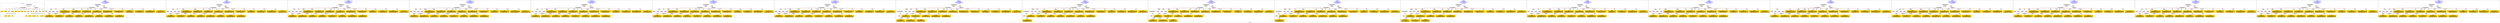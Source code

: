 digraph n0 {
fontcolor="blue"
remincross="true"
label="s06-npg.json"
subgraph cluster_0 {
label="1-correct model"
n2[style="filled",color="white",fillcolor="lightgray",label="CulturalHeritageObject1"];
n3[shape="plaintext",style="filled",fillcolor="gold",label="Copyright"];
n4[shape="plaintext",style="filled",fillcolor="gold",label="DateOfWork"];
n5[style="filled",color="white",fillcolor="lightgray",label="Person1"];
n6[shape="plaintext",style="filled",fillcolor="gold",label="Description"];
n7[shape="plaintext",style="filled",fillcolor="gold",label="Dimension"];
n8[shape="plaintext",style="filled",fillcolor="gold",label="Medium"];
n9[shape="plaintext",style="filled",fillcolor="gold",label="CreditLine"];
n10[shape="plaintext",style="filled",fillcolor="gold",label="Owner"];
n11[style="filled",color="white",fillcolor="lightgray",label="Concept2"];
n12[shape="plaintext",style="filled",fillcolor="gold",label="Title"];
n13[shape="plaintext",style="filled",fillcolor="gold",label="Ref"];
n14[style="filled",color="white",fillcolor="lightgray",label="Person2"];
n15[style="filled",color="white",fillcolor="lightgray",label="Concept1"];
n16[shape="plaintext",style="filled",fillcolor="gold",label="birthDate"];
n17[shape="plaintext",style="filled",fillcolor="gold",label="deathDate"];
n18[shape="plaintext",style="filled",fillcolor="gold",label="Artist"];
n19[shape="plaintext",style="filled",fillcolor="gold",label="sitterBirthDate"];
n20[shape="plaintext",style="filled",fillcolor="gold",label="sitterDeathDate"];
n21[shape="plaintext",style="filled",fillcolor="gold",label="values"];
n22[style="filled",color="white",fillcolor="lightgray",label="EuropeanaAggregation1"];
n23[style="filled",color="white",fillcolor="lightgray",label="WebResource1"];
n24[shape="plaintext",style="filled",fillcolor="gold",label="Image"];
n25[shape="plaintext",style="filled",fillcolor="gold",label="Classification"];
n26[shape="plaintext",style="filled",fillcolor="gold",label="values"];
}
subgraph cluster_1 {
label="candidate 0\nlink coherence:1.0\nnode coherence:1.0\nconfidence:0.5750896069136169\nmapping score:0.6361409800823167\ncost:23.99931\n-precision:0.92-recall:0.92"
n28[style="filled",color="white",fillcolor="lightgray",label="CulturalHeritageObject1"];
n29[style="filled",color="white",fillcolor="lightgray",label="Person1"];
n30[style="filled",color="white",fillcolor="lightgray",label="Person2"];
n31[style="filled",color="white",fillcolor="lightgray",label="Concept1"];
n32[style="filled",color="white",fillcolor="lightgray",label="Concept2"];
n33[style="filled",color="white",fillcolor="lightgray",label="EuropeanaAggregation1"];
n34[style="filled",color="white",fillcolor="lightgray",label="WebResource1"];
n35[shape="plaintext",style="filled",fillcolor="gold",label="Dimension\n[CulturalHeritageObject,extent,0.712]\n[CulturalHeritageObject,accessionNumber,0.121]\n[CulturalHeritageObject,description,0.085]\n[CulturalHeritageObject,medium,0.082]"];
n36[shape="plaintext",style="filled",fillcolor="gold",label="Description\n[Person,biographicalInformation,0.408]\n[CulturalHeritageObject,description,0.365]\n[CulturalHeritageObject,title,0.165]\n[CulturalHeritageObject,provenance,0.062]"];
n37[shape="plaintext",style="filled",fillcolor="gold",label="sitterDeathDate\n[Person,dateOfDeath,0.427]\n[Person,dateOfBirth,0.33]\n[CulturalHeritageObject,created,0.173]\n[CulturalHeritageObject,title,0.069]"];
n38[shape="plaintext",style="filled",fillcolor="gold",label="Copyright\n[CulturalHeritageObject,rights,0.899]\n[CulturalHeritageObject,provenance,0.048]\n[Person,nameOfThePerson,0.031]\n[CulturalHeritageObject,description,0.022]"];
n39[shape="plaintext",style="filled",fillcolor="gold",label="Classification\n[Concept,prefLabel,0.604]\n[Person,biographicalInformation,0.201]\n[CulturalHeritageObject,description,0.116]\n[CulturalHeritageObject,title,0.079]"];
n40[shape="plaintext",style="filled",fillcolor="gold",label="Title\n[Person,nameOfThePerson,0.423]\n[CulturalHeritageObject,title,0.248]\n[CulturalHeritageObject,provenance,0.172]\n[CulturalHeritageObject,description,0.157]"];
n41[shape="plaintext",style="filled",fillcolor="gold",label="values\n[Concept,prefLabel,0.579]\n[CulturalHeritageObject,description,0.21]\n[Person,biographicalInformation,0.112]\n[CulturalHeritageObject,title,0.099]"];
n42[shape="plaintext",style="filled",fillcolor="gold",label="Owner\n[CulturalHeritageObject,rightsHolder,0.629]\n[CulturalHeritageObject,provenance,0.225]\n[Person,biographicalInformation,0.076]\n[CulturalHeritageObject,description,0.069]"];
n43[shape="plaintext",style="filled",fillcolor="gold",label="Ref\n[CulturalHeritageObject,accessionNumber,0.991]\n[CulturalHeritageObject,extent,0.004]\n[WebResource,classLink,0.003]\n[CulturalHeritageObject,title,0.003]"];
n44[shape="plaintext",style="filled",fillcolor="gold",label="Image\n[WebResource,classLink,0.864]\n[Document,classLink,0.129]\n[CulturalHeritageObject,medium,0.005]\n[CulturalHeritageObject,description,0.002]"];
n45[shape="plaintext",style="filled",fillcolor="gold",label="birthDate\n[Person,dateOfBirth,0.429]\n[Person,dateOfDeath,0.33]\n[CulturalHeritageObject,created,0.169]\n[CulturalHeritageObject,title,0.073]"];
n46[shape="plaintext",style="filled",fillcolor="gold",label="values\n[Person,nameOfThePerson,0.529]\n[CulturalHeritageObject,title,0.177]\n[CulturalHeritageObject,provenance,0.172]\n[CulturalHeritageObject,description,0.122]"];
n47[shape="plaintext",style="filled",fillcolor="gold",label="DateOfWork\n[CulturalHeritageObject,created,0.386]\n[Person,dateOfBirth,0.291]\n[Person,dateOfDeath,0.275]\n[CulturalHeritageObject,title,0.047]"];
n48[shape="plaintext",style="filled",fillcolor="gold",label="Medium\n[CulturalHeritageObject,medium,0.828]\n[CulturalHeritageObject,description,0.062]\n[Concept,prefLabel,0.057]\n[Person,biographicalInformation,0.053]"];
n49[shape="plaintext",style="filled",fillcolor="gold",label="CreditLine\n[CulturalHeritageObject,provenance,0.41]\n[CulturalHeritageObject,rightsHolder,0.365]\n[CulturalHeritageObject,description,0.115]\n[Person,biographicalInformation,0.11]"];
n50[shape="plaintext",style="filled",fillcolor="gold",label="sitterBirthDate\n[Person,dateOfBirth,0.43]\n[Person,dateOfDeath,0.361]\n[CulturalHeritageObject,created,0.146]\n[CulturalHeritageObject,title,0.063]"];
n51[shape="plaintext",style="filled",fillcolor="gold",label="Artist\n[Person,nameOfThePerson,0.6]\n[CulturalHeritageObject,provenance,0.153]\n[Document,classLink,0.131]\n[CulturalHeritageObject,title,0.116]"];
n52[shape="plaintext",style="filled",fillcolor="gold",label="deathDate\n[Person,dateOfDeath,0.422]\n[Person,dateOfBirth,0.31]\n[CulturalHeritageObject,created,0.195]\n[CulturalHeritageObject,title,0.073]"];
}
subgraph cluster_2 {
label="candidate 1\nlink coherence:1.0\nnode coherence:1.0\nconfidence:0.5659102474736197\nmapping score:0.6330811936023176\ncost:23.99931\n-precision:0.83-recall:0.83"
n54[style="filled",color="white",fillcolor="lightgray",label="CulturalHeritageObject1"];
n55[style="filled",color="white",fillcolor="lightgray",label="Person1"];
n56[style="filled",color="white",fillcolor="lightgray",label="Person2"];
n57[style="filled",color="white",fillcolor="lightgray",label="Concept1"];
n58[style="filled",color="white",fillcolor="lightgray",label="Concept2"];
n59[style="filled",color="white",fillcolor="lightgray",label="EuropeanaAggregation1"];
n60[style="filled",color="white",fillcolor="lightgray",label="WebResource1"];
n61[shape="plaintext",style="filled",fillcolor="gold",label="Dimension\n[CulturalHeritageObject,extent,0.712]\n[CulturalHeritageObject,accessionNumber,0.121]\n[CulturalHeritageObject,description,0.085]\n[CulturalHeritageObject,medium,0.082]"];
n62[shape="plaintext",style="filled",fillcolor="gold",label="Description\n[Person,biographicalInformation,0.408]\n[CulturalHeritageObject,description,0.365]\n[CulturalHeritageObject,title,0.165]\n[CulturalHeritageObject,provenance,0.062]"];
n63[shape="plaintext",style="filled",fillcolor="gold",label="Copyright\n[CulturalHeritageObject,rights,0.899]\n[CulturalHeritageObject,provenance,0.048]\n[Person,nameOfThePerson,0.031]\n[CulturalHeritageObject,description,0.022]"];
n64[shape="plaintext",style="filled",fillcolor="gold",label="sitterBirthDate\n[Person,dateOfBirth,0.43]\n[Person,dateOfDeath,0.361]\n[CulturalHeritageObject,created,0.146]\n[CulturalHeritageObject,title,0.063]"];
n65[shape="plaintext",style="filled",fillcolor="gold",label="Classification\n[Concept,prefLabel,0.604]\n[Person,biographicalInformation,0.201]\n[CulturalHeritageObject,description,0.116]\n[CulturalHeritageObject,title,0.079]"];
n66[shape="plaintext",style="filled",fillcolor="gold",label="Title\n[Person,nameOfThePerson,0.423]\n[CulturalHeritageObject,title,0.248]\n[CulturalHeritageObject,provenance,0.172]\n[CulturalHeritageObject,description,0.157]"];
n67[shape="plaintext",style="filled",fillcolor="gold",label="values\n[Concept,prefLabel,0.579]\n[CulturalHeritageObject,description,0.21]\n[Person,biographicalInformation,0.112]\n[CulturalHeritageObject,title,0.099]"];
n68[shape="plaintext",style="filled",fillcolor="gold",label="Owner\n[CulturalHeritageObject,rightsHolder,0.629]\n[CulturalHeritageObject,provenance,0.225]\n[Person,biographicalInformation,0.076]\n[CulturalHeritageObject,description,0.069]"];
n69[shape="plaintext",style="filled",fillcolor="gold",label="Ref\n[CulturalHeritageObject,accessionNumber,0.991]\n[CulturalHeritageObject,extent,0.004]\n[WebResource,classLink,0.003]\n[CulturalHeritageObject,title,0.003]"];
n70[shape="plaintext",style="filled",fillcolor="gold",label="Image\n[WebResource,classLink,0.864]\n[Document,classLink,0.129]\n[CulturalHeritageObject,medium,0.005]\n[CulturalHeritageObject,description,0.002]"];
n71[shape="plaintext",style="filled",fillcolor="gold",label="birthDate\n[Person,dateOfBirth,0.429]\n[Person,dateOfDeath,0.33]\n[CulturalHeritageObject,created,0.169]\n[CulturalHeritageObject,title,0.073]"];
n72[shape="plaintext",style="filled",fillcolor="gold",label="values\n[Person,nameOfThePerson,0.529]\n[CulturalHeritageObject,title,0.177]\n[CulturalHeritageObject,provenance,0.172]\n[CulturalHeritageObject,description,0.122]"];
n73[shape="plaintext",style="filled",fillcolor="gold",label="DateOfWork\n[CulturalHeritageObject,created,0.386]\n[Person,dateOfBirth,0.291]\n[Person,dateOfDeath,0.275]\n[CulturalHeritageObject,title,0.047]"];
n74[shape="plaintext",style="filled",fillcolor="gold",label="Medium\n[CulturalHeritageObject,medium,0.828]\n[CulturalHeritageObject,description,0.062]\n[Concept,prefLabel,0.057]\n[Person,biographicalInformation,0.053]"];
n75[shape="plaintext",style="filled",fillcolor="gold",label="sitterDeathDate\n[Person,dateOfDeath,0.427]\n[Person,dateOfBirth,0.33]\n[CulturalHeritageObject,created,0.173]\n[CulturalHeritageObject,title,0.069]"];
n76[shape="plaintext",style="filled",fillcolor="gold",label="CreditLine\n[CulturalHeritageObject,provenance,0.41]\n[CulturalHeritageObject,rightsHolder,0.365]\n[CulturalHeritageObject,description,0.115]\n[Person,biographicalInformation,0.11]"];
n77[shape="plaintext",style="filled",fillcolor="gold",label="Artist\n[Person,nameOfThePerson,0.6]\n[CulturalHeritageObject,provenance,0.153]\n[Document,classLink,0.131]\n[CulturalHeritageObject,title,0.116]"];
n78[shape="plaintext",style="filled",fillcolor="gold",label="deathDate\n[Person,dateOfDeath,0.422]\n[Person,dateOfBirth,0.31]\n[CulturalHeritageObject,created,0.195]\n[CulturalHeritageObject,title,0.073]"];
}
subgraph cluster_3 {
label="candidate 10\nlink coherence:0.9583333333333334\nnode coherence:1.0\nconfidence:0.5652386499771223\nmapping score:0.6328573277701518\ncost:123.009492\n-precision:0.79-recall:0.79"
n80[style="filled",color="white",fillcolor="lightgray",label="CulturalHeritageObject1"];
n81[style="filled",color="white",fillcolor="lightgray",label="Person1"];
n82[style="filled",color="white",fillcolor="lightgray",label="Person2"];
n83[style="filled",color="white",fillcolor="lightgray",label="Concept1"];
n84[style="filled",color="white",fillcolor="lightgray",label="Concept2"];
n85[style="filled",color="white",fillcolor="lightgray",label="EuropeanaAggregation1"];
n86[style="filled",color="white",fillcolor="lightgray",label="WebResource1"];
n87[shape="plaintext",style="filled",fillcolor="gold",label="Dimension\n[CulturalHeritageObject,extent,0.712]\n[CulturalHeritageObject,accessionNumber,0.121]\n[CulturalHeritageObject,description,0.085]\n[CulturalHeritageObject,medium,0.082]"];
n88[shape="plaintext",style="filled",fillcolor="gold",label="Description\n[Person,biographicalInformation,0.408]\n[CulturalHeritageObject,description,0.365]\n[CulturalHeritageObject,title,0.165]\n[CulturalHeritageObject,provenance,0.062]"];
n89[shape="plaintext",style="filled",fillcolor="gold",label="sitterDeathDate\n[Person,dateOfDeath,0.427]\n[Person,dateOfBirth,0.33]\n[CulturalHeritageObject,created,0.173]\n[CulturalHeritageObject,title,0.069]"];
n90[shape="plaintext",style="filled",fillcolor="gold",label="Copyright\n[CulturalHeritageObject,rights,0.899]\n[CulturalHeritageObject,provenance,0.048]\n[Person,nameOfThePerson,0.031]\n[CulturalHeritageObject,description,0.022]"];
n91[shape="plaintext",style="filled",fillcolor="gold",label="Classification\n[Concept,prefLabel,0.604]\n[Person,biographicalInformation,0.201]\n[CulturalHeritageObject,description,0.116]\n[CulturalHeritageObject,title,0.079]"];
n92[shape="plaintext",style="filled",fillcolor="gold",label="values\n[Person,nameOfThePerson,0.529]\n[CulturalHeritageObject,title,0.177]\n[CulturalHeritageObject,provenance,0.172]\n[CulturalHeritageObject,description,0.122]"];
n93[shape="plaintext",style="filled",fillcolor="gold",label="values\n[Concept,prefLabel,0.579]\n[CulturalHeritageObject,description,0.21]\n[Person,biographicalInformation,0.112]\n[CulturalHeritageObject,title,0.099]"];
n94[shape="plaintext",style="filled",fillcolor="gold",label="Owner\n[CulturalHeritageObject,rightsHolder,0.629]\n[CulturalHeritageObject,provenance,0.225]\n[Person,biographicalInformation,0.076]\n[CulturalHeritageObject,description,0.069]"];
n95[shape="plaintext",style="filled",fillcolor="gold",label="Ref\n[CulturalHeritageObject,accessionNumber,0.991]\n[CulturalHeritageObject,extent,0.004]\n[WebResource,classLink,0.003]\n[CulturalHeritageObject,title,0.003]"];
n96[shape="plaintext",style="filled",fillcolor="gold",label="Image\n[WebResource,classLink,0.864]\n[Document,classLink,0.129]\n[CulturalHeritageObject,medium,0.005]\n[CulturalHeritageObject,description,0.002]"];
n97[shape="plaintext",style="filled",fillcolor="gold",label="Artist\n[Person,nameOfThePerson,0.6]\n[CulturalHeritageObject,provenance,0.153]\n[Document,classLink,0.131]\n[CulturalHeritageObject,title,0.116]"];
n98[shape="plaintext",style="filled",fillcolor="gold",label="birthDate\n[Person,dateOfBirth,0.429]\n[Person,dateOfDeath,0.33]\n[CulturalHeritageObject,created,0.169]\n[CulturalHeritageObject,title,0.073]"];
n99[shape="plaintext",style="filled",fillcolor="gold",label="DateOfWork\n[CulturalHeritageObject,created,0.386]\n[Person,dateOfBirth,0.291]\n[Person,dateOfDeath,0.275]\n[CulturalHeritageObject,title,0.047]"];
n100[shape="plaintext",style="filled",fillcolor="gold",label="Medium\n[CulturalHeritageObject,medium,0.828]\n[CulturalHeritageObject,description,0.062]\n[Concept,prefLabel,0.057]\n[Person,biographicalInformation,0.053]"];
n101[shape="plaintext",style="filled",fillcolor="gold",label="CreditLine\n[CulturalHeritageObject,provenance,0.41]\n[CulturalHeritageObject,rightsHolder,0.365]\n[CulturalHeritageObject,description,0.115]\n[Person,biographicalInformation,0.11]"];
n102[shape="plaintext",style="filled",fillcolor="gold",label="sitterBirthDate\n[Person,dateOfBirth,0.43]\n[Person,dateOfDeath,0.361]\n[CulturalHeritageObject,created,0.146]\n[CulturalHeritageObject,title,0.063]"];
n103[shape="plaintext",style="filled",fillcolor="gold",label="Title\n[Person,nameOfThePerson,0.423]\n[CulturalHeritageObject,title,0.248]\n[CulturalHeritageObject,provenance,0.172]\n[CulturalHeritageObject,description,0.157]"];
n104[shape="plaintext",style="filled",fillcolor="gold",label="deathDate\n[Person,dateOfDeath,0.422]\n[Person,dateOfBirth,0.31]\n[CulturalHeritageObject,created,0.195]\n[CulturalHeritageObject,title,0.073]"];
}
subgraph cluster_4 {
label="candidate 11\nlink coherence:0.9583333333333334\nnode coherence:1.0\nconfidence:0.5560592905371251\nmapping score:0.6297975412901528\ncost:23.99932\n-precision:0.75-recall:0.75"
n106[style="filled",color="white",fillcolor="lightgray",label="CulturalHeritageObject1"];
n107[style="filled",color="white",fillcolor="lightgray",label="Person1"];
n108[style="filled",color="white",fillcolor="lightgray",label="Person2"];
n109[style="filled",color="white",fillcolor="lightgray",label="Concept1"];
n110[style="filled",color="white",fillcolor="lightgray",label="Concept2"];
n111[style="filled",color="white",fillcolor="lightgray",label="EuropeanaAggregation1"];
n112[style="filled",color="white",fillcolor="lightgray",label="WebResource1"];
n113[shape="plaintext",style="filled",fillcolor="gold",label="Dimension\n[CulturalHeritageObject,extent,0.712]\n[CulturalHeritageObject,accessionNumber,0.121]\n[CulturalHeritageObject,description,0.085]\n[CulturalHeritageObject,medium,0.082]"];
n114[shape="plaintext",style="filled",fillcolor="gold",label="Description\n[Person,biographicalInformation,0.408]\n[CulturalHeritageObject,description,0.365]\n[CulturalHeritageObject,title,0.165]\n[CulturalHeritageObject,provenance,0.062]"];
n115[shape="plaintext",style="filled",fillcolor="gold",label="Copyright\n[CulturalHeritageObject,rights,0.899]\n[CulturalHeritageObject,provenance,0.048]\n[Person,nameOfThePerson,0.031]\n[CulturalHeritageObject,description,0.022]"];
n116[shape="plaintext",style="filled",fillcolor="gold",label="sitterBirthDate\n[Person,dateOfBirth,0.43]\n[Person,dateOfDeath,0.361]\n[CulturalHeritageObject,created,0.146]\n[CulturalHeritageObject,title,0.063]"];
n117[shape="plaintext",style="filled",fillcolor="gold",label="Classification\n[Concept,prefLabel,0.604]\n[Person,biographicalInformation,0.201]\n[CulturalHeritageObject,description,0.116]\n[CulturalHeritageObject,title,0.079]"];
n118[shape="plaintext",style="filled",fillcolor="gold",label="values\n[Person,nameOfThePerson,0.529]\n[CulturalHeritageObject,title,0.177]\n[CulturalHeritageObject,provenance,0.172]\n[CulturalHeritageObject,description,0.122]"];
n119[shape="plaintext",style="filled",fillcolor="gold",label="values\n[Concept,prefLabel,0.579]\n[CulturalHeritageObject,description,0.21]\n[Person,biographicalInformation,0.112]\n[CulturalHeritageObject,title,0.099]"];
n120[shape="plaintext",style="filled",fillcolor="gold",label="Owner\n[CulturalHeritageObject,rightsHolder,0.629]\n[CulturalHeritageObject,provenance,0.225]\n[Person,biographicalInformation,0.076]\n[CulturalHeritageObject,description,0.069]"];
n121[shape="plaintext",style="filled",fillcolor="gold",label="Ref\n[CulturalHeritageObject,accessionNumber,0.991]\n[CulturalHeritageObject,extent,0.004]\n[WebResource,classLink,0.003]\n[CulturalHeritageObject,title,0.003]"];
n122[shape="plaintext",style="filled",fillcolor="gold",label="Image\n[WebResource,classLink,0.864]\n[Document,classLink,0.129]\n[CulturalHeritageObject,medium,0.005]\n[CulturalHeritageObject,description,0.002]"];
n123[shape="plaintext",style="filled",fillcolor="gold",label="Artist\n[Person,nameOfThePerson,0.6]\n[CulturalHeritageObject,provenance,0.153]\n[Document,classLink,0.131]\n[CulturalHeritageObject,title,0.116]"];
n124[shape="plaintext",style="filled",fillcolor="gold",label="birthDate\n[Person,dateOfBirth,0.429]\n[Person,dateOfDeath,0.33]\n[CulturalHeritageObject,created,0.169]\n[CulturalHeritageObject,title,0.073]"];
n125[shape="plaintext",style="filled",fillcolor="gold",label="DateOfWork\n[CulturalHeritageObject,created,0.386]\n[Person,dateOfBirth,0.291]\n[Person,dateOfDeath,0.275]\n[CulturalHeritageObject,title,0.047]"];
n126[shape="plaintext",style="filled",fillcolor="gold",label="Medium\n[CulturalHeritageObject,medium,0.828]\n[CulturalHeritageObject,description,0.062]\n[Concept,prefLabel,0.057]\n[Person,biographicalInformation,0.053]"];
n127[shape="plaintext",style="filled",fillcolor="gold",label="sitterDeathDate\n[Person,dateOfDeath,0.427]\n[Person,dateOfBirth,0.33]\n[CulturalHeritageObject,created,0.173]\n[CulturalHeritageObject,title,0.069]"];
n128[shape="plaintext",style="filled",fillcolor="gold",label="CreditLine\n[CulturalHeritageObject,provenance,0.41]\n[CulturalHeritageObject,rightsHolder,0.365]\n[CulturalHeritageObject,description,0.115]\n[Person,biographicalInformation,0.11]"];
n129[shape="plaintext",style="filled",fillcolor="gold",label="Title\n[Person,nameOfThePerson,0.423]\n[CulturalHeritageObject,title,0.248]\n[CulturalHeritageObject,provenance,0.172]\n[CulturalHeritageObject,description,0.157]"];
n130[shape="plaintext",style="filled",fillcolor="gold",label="deathDate\n[Person,dateOfDeath,0.422]\n[Person,dateOfBirth,0.31]\n[CulturalHeritageObject,created,0.195]\n[CulturalHeritageObject,title,0.073]"];
}
subgraph cluster_5 {
label="candidate 12\nlink coherence:0.9583333333333334\nnode coherence:1.0\nconfidence:0.5560592905371251\nmapping score:0.6297975412901528\ncost:123.009492\n-precision:0.71-recall:0.71"
n132[style="filled",color="white",fillcolor="lightgray",label="CulturalHeritageObject1"];
n133[style="filled",color="white",fillcolor="lightgray",label="Person1"];
n134[style="filled",color="white",fillcolor="lightgray",label="Person2"];
n135[style="filled",color="white",fillcolor="lightgray",label="Concept1"];
n136[style="filled",color="white",fillcolor="lightgray",label="Concept2"];
n137[style="filled",color="white",fillcolor="lightgray",label="EuropeanaAggregation1"];
n138[style="filled",color="white",fillcolor="lightgray",label="WebResource1"];
n139[shape="plaintext",style="filled",fillcolor="gold",label="Dimension\n[CulturalHeritageObject,extent,0.712]\n[CulturalHeritageObject,accessionNumber,0.121]\n[CulturalHeritageObject,description,0.085]\n[CulturalHeritageObject,medium,0.082]"];
n140[shape="plaintext",style="filled",fillcolor="gold",label="Description\n[Person,biographicalInformation,0.408]\n[CulturalHeritageObject,description,0.365]\n[CulturalHeritageObject,title,0.165]\n[CulturalHeritageObject,provenance,0.062]"];
n141[shape="plaintext",style="filled",fillcolor="gold",label="Copyright\n[CulturalHeritageObject,rights,0.899]\n[CulturalHeritageObject,provenance,0.048]\n[Person,nameOfThePerson,0.031]\n[CulturalHeritageObject,description,0.022]"];
n142[shape="plaintext",style="filled",fillcolor="gold",label="sitterBirthDate\n[Person,dateOfBirth,0.43]\n[Person,dateOfDeath,0.361]\n[CulturalHeritageObject,created,0.146]\n[CulturalHeritageObject,title,0.063]"];
n143[shape="plaintext",style="filled",fillcolor="gold",label="Classification\n[Concept,prefLabel,0.604]\n[Person,biographicalInformation,0.201]\n[CulturalHeritageObject,description,0.116]\n[CulturalHeritageObject,title,0.079]"];
n144[shape="plaintext",style="filled",fillcolor="gold",label="values\n[Person,nameOfThePerson,0.529]\n[CulturalHeritageObject,title,0.177]\n[CulturalHeritageObject,provenance,0.172]\n[CulturalHeritageObject,description,0.122]"];
n145[shape="plaintext",style="filled",fillcolor="gold",label="values\n[Concept,prefLabel,0.579]\n[CulturalHeritageObject,description,0.21]\n[Person,biographicalInformation,0.112]\n[CulturalHeritageObject,title,0.099]"];
n146[shape="plaintext",style="filled",fillcolor="gold",label="Owner\n[CulturalHeritageObject,rightsHolder,0.629]\n[CulturalHeritageObject,provenance,0.225]\n[Person,biographicalInformation,0.076]\n[CulturalHeritageObject,description,0.069]"];
n147[shape="plaintext",style="filled",fillcolor="gold",label="Ref\n[CulturalHeritageObject,accessionNumber,0.991]\n[CulturalHeritageObject,extent,0.004]\n[WebResource,classLink,0.003]\n[CulturalHeritageObject,title,0.003]"];
n148[shape="plaintext",style="filled",fillcolor="gold",label="Image\n[WebResource,classLink,0.864]\n[Document,classLink,0.129]\n[CulturalHeritageObject,medium,0.005]\n[CulturalHeritageObject,description,0.002]"];
n149[shape="plaintext",style="filled",fillcolor="gold",label="Artist\n[Person,nameOfThePerson,0.6]\n[CulturalHeritageObject,provenance,0.153]\n[Document,classLink,0.131]\n[CulturalHeritageObject,title,0.116]"];
n150[shape="plaintext",style="filled",fillcolor="gold",label="birthDate\n[Person,dateOfBirth,0.429]\n[Person,dateOfDeath,0.33]\n[CulturalHeritageObject,created,0.169]\n[CulturalHeritageObject,title,0.073]"];
n151[shape="plaintext",style="filled",fillcolor="gold",label="DateOfWork\n[CulturalHeritageObject,created,0.386]\n[Person,dateOfBirth,0.291]\n[Person,dateOfDeath,0.275]\n[CulturalHeritageObject,title,0.047]"];
n152[shape="plaintext",style="filled",fillcolor="gold",label="Medium\n[CulturalHeritageObject,medium,0.828]\n[CulturalHeritageObject,description,0.062]\n[Concept,prefLabel,0.057]\n[Person,biographicalInformation,0.053]"];
n153[shape="plaintext",style="filled",fillcolor="gold",label="sitterDeathDate\n[Person,dateOfDeath,0.427]\n[Person,dateOfBirth,0.33]\n[CulturalHeritageObject,created,0.173]\n[CulturalHeritageObject,title,0.069]"];
n154[shape="plaintext",style="filled",fillcolor="gold",label="CreditLine\n[CulturalHeritageObject,provenance,0.41]\n[CulturalHeritageObject,rightsHolder,0.365]\n[CulturalHeritageObject,description,0.115]\n[Person,biographicalInformation,0.11]"];
n155[shape="plaintext",style="filled",fillcolor="gold",label="Title\n[Person,nameOfThePerson,0.423]\n[CulturalHeritageObject,title,0.248]\n[CulturalHeritageObject,provenance,0.172]\n[CulturalHeritageObject,description,0.157]"];
n156[shape="plaintext",style="filled",fillcolor="gold",label="deathDate\n[Person,dateOfDeath,0.422]\n[Person,dateOfBirth,0.31]\n[CulturalHeritageObject,created,0.195]\n[CulturalHeritageObject,title,0.073]"];
}
subgraph cluster_6 {
label="candidate 13\nlink coherence:0.9583333333333334\nnode coherence:1.0\nconfidence:0.5534875749951083\nmapping score:0.6289403027761472\ncost:23.99932\n-precision:0.75-recall:0.75"
n158[style="filled",color="white",fillcolor="lightgray",label="CulturalHeritageObject1"];
n159[style="filled",color="white",fillcolor="lightgray",label="Person1"];
n160[style="filled",color="white",fillcolor="lightgray",label="Person2"];
n161[style="filled",color="white",fillcolor="lightgray",label="Concept1"];
n162[style="filled",color="white",fillcolor="lightgray",label="Concept2"];
n163[style="filled",color="white",fillcolor="lightgray",label="EuropeanaAggregation1"];
n164[style="filled",color="white",fillcolor="lightgray",label="WebResource1"];
n165[shape="plaintext",style="filled",fillcolor="gold",label="Dimension\n[CulturalHeritageObject,extent,0.712]\n[CulturalHeritageObject,accessionNumber,0.121]\n[CulturalHeritageObject,description,0.085]\n[CulturalHeritageObject,medium,0.082]"];
n166[shape="plaintext",style="filled",fillcolor="gold",label="Description\n[Person,biographicalInformation,0.408]\n[CulturalHeritageObject,description,0.365]\n[CulturalHeritageObject,title,0.165]\n[CulturalHeritageObject,provenance,0.062]"];
n167[shape="plaintext",style="filled",fillcolor="gold",label="sitterDeathDate\n[Person,dateOfDeath,0.427]\n[Person,dateOfBirth,0.33]\n[CulturalHeritageObject,created,0.173]\n[CulturalHeritageObject,title,0.069]"];
n168[shape="plaintext",style="filled",fillcolor="gold",label="Copyright\n[CulturalHeritageObject,rights,0.899]\n[CulturalHeritageObject,provenance,0.048]\n[Person,nameOfThePerson,0.031]\n[CulturalHeritageObject,description,0.022]"];
n169[shape="plaintext",style="filled",fillcolor="gold",label="Classification\n[Concept,prefLabel,0.604]\n[Person,biographicalInformation,0.201]\n[CulturalHeritageObject,description,0.116]\n[CulturalHeritageObject,title,0.079]"];
n170[shape="plaintext",style="filled",fillcolor="gold",label="values\n[Person,nameOfThePerson,0.529]\n[CulturalHeritageObject,title,0.177]\n[CulturalHeritageObject,provenance,0.172]\n[CulturalHeritageObject,description,0.122]"];
n171[shape="plaintext",style="filled",fillcolor="gold",label="values\n[Concept,prefLabel,0.579]\n[CulturalHeritageObject,description,0.21]\n[Person,biographicalInformation,0.112]\n[CulturalHeritageObject,title,0.099]"];
n172[shape="plaintext",style="filled",fillcolor="gold",label="Owner\n[CulturalHeritageObject,rightsHolder,0.629]\n[CulturalHeritageObject,provenance,0.225]\n[Person,biographicalInformation,0.076]\n[CulturalHeritageObject,description,0.069]"];
n173[shape="plaintext",style="filled",fillcolor="gold",label="Ref\n[CulturalHeritageObject,accessionNumber,0.991]\n[CulturalHeritageObject,extent,0.004]\n[WebResource,classLink,0.003]\n[CulturalHeritageObject,title,0.003]"];
n174[shape="plaintext",style="filled",fillcolor="gold",label="Image\n[WebResource,classLink,0.864]\n[Document,classLink,0.129]\n[CulturalHeritageObject,medium,0.005]\n[CulturalHeritageObject,description,0.002]"];
n175[shape="plaintext",style="filled",fillcolor="gold",label="Artist\n[Person,nameOfThePerson,0.6]\n[CulturalHeritageObject,provenance,0.153]\n[Document,classLink,0.131]\n[CulturalHeritageObject,title,0.116]"];
n176[shape="plaintext",style="filled",fillcolor="gold",label="deathDate\n[Person,dateOfDeath,0.422]\n[Person,dateOfBirth,0.31]\n[CulturalHeritageObject,created,0.195]\n[CulturalHeritageObject,title,0.073]"];
n177[shape="plaintext",style="filled",fillcolor="gold",label="DateOfWork\n[CulturalHeritageObject,created,0.386]\n[Person,dateOfBirth,0.291]\n[Person,dateOfDeath,0.275]\n[CulturalHeritageObject,title,0.047]"];
n178[shape="plaintext",style="filled",fillcolor="gold",label="Medium\n[CulturalHeritageObject,medium,0.828]\n[CulturalHeritageObject,description,0.062]\n[Concept,prefLabel,0.057]\n[Person,biographicalInformation,0.053]"];
n179[shape="plaintext",style="filled",fillcolor="gold",label="CreditLine\n[CulturalHeritageObject,provenance,0.41]\n[CulturalHeritageObject,rightsHolder,0.365]\n[CulturalHeritageObject,description,0.115]\n[Person,biographicalInformation,0.11]"];
n180[shape="plaintext",style="filled",fillcolor="gold",label="sitterBirthDate\n[Person,dateOfBirth,0.43]\n[Person,dateOfDeath,0.361]\n[CulturalHeritageObject,created,0.146]\n[CulturalHeritageObject,title,0.063]"];
n181[shape="plaintext",style="filled",fillcolor="gold",label="Title\n[Person,nameOfThePerson,0.423]\n[CulturalHeritageObject,title,0.248]\n[CulturalHeritageObject,provenance,0.172]\n[CulturalHeritageObject,description,0.157]"];
n182[shape="plaintext",style="filled",fillcolor="gold",label="birthDate\n[Person,dateOfBirth,0.429]\n[Person,dateOfDeath,0.33]\n[CulturalHeritageObject,created,0.169]\n[CulturalHeritageObject,title,0.073]"];
}
subgraph cluster_7 {
label="candidate 14\nlink coherence:0.9583333333333334\nnode coherence:1.0\nconfidence:0.5534875749951083\nmapping score:0.6289403027761472\ncost:123.009492\n-precision:0.71-recall:0.71"
n184[style="filled",color="white",fillcolor="lightgray",label="CulturalHeritageObject1"];
n185[style="filled",color="white",fillcolor="lightgray",label="Person1"];
n186[style="filled",color="white",fillcolor="lightgray",label="Person2"];
n187[style="filled",color="white",fillcolor="lightgray",label="Concept1"];
n188[style="filled",color="white",fillcolor="lightgray",label="Concept2"];
n189[style="filled",color="white",fillcolor="lightgray",label="EuropeanaAggregation1"];
n190[style="filled",color="white",fillcolor="lightgray",label="WebResource1"];
n191[shape="plaintext",style="filled",fillcolor="gold",label="Dimension\n[CulturalHeritageObject,extent,0.712]\n[CulturalHeritageObject,accessionNumber,0.121]\n[CulturalHeritageObject,description,0.085]\n[CulturalHeritageObject,medium,0.082]"];
n192[shape="plaintext",style="filled",fillcolor="gold",label="Description\n[Person,biographicalInformation,0.408]\n[CulturalHeritageObject,description,0.365]\n[CulturalHeritageObject,title,0.165]\n[CulturalHeritageObject,provenance,0.062]"];
n193[shape="plaintext",style="filled",fillcolor="gold",label="sitterDeathDate\n[Person,dateOfDeath,0.427]\n[Person,dateOfBirth,0.33]\n[CulturalHeritageObject,created,0.173]\n[CulturalHeritageObject,title,0.069]"];
n194[shape="plaintext",style="filled",fillcolor="gold",label="Copyright\n[CulturalHeritageObject,rights,0.899]\n[CulturalHeritageObject,provenance,0.048]\n[Person,nameOfThePerson,0.031]\n[CulturalHeritageObject,description,0.022]"];
n195[shape="plaintext",style="filled",fillcolor="gold",label="Classification\n[Concept,prefLabel,0.604]\n[Person,biographicalInformation,0.201]\n[CulturalHeritageObject,description,0.116]\n[CulturalHeritageObject,title,0.079]"];
n196[shape="plaintext",style="filled",fillcolor="gold",label="values\n[Person,nameOfThePerson,0.529]\n[CulturalHeritageObject,title,0.177]\n[CulturalHeritageObject,provenance,0.172]\n[CulturalHeritageObject,description,0.122]"];
n197[shape="plaintext",style="filled",fillcolor="gold",label="values\n[Concept,prefLabel,0.579]\n[CulturalHeritageObject,description,0.21]\n[Person,biographicalInformation,0.112]\n[CulturalHeritageObject,title,0.099]"];
n198[shape="plaintext",style="filled",fillcolor="gold",label="Owner\n[CulturalHeritageObject,rightsHolder,0.629]\n[CulturalHeritageObject,provenance,0.225]\n[Person,biographicalInformation,0.076]\n[CulturalHeritageObject,description,0.069]"];
n199[shape="plaintext",style="filled",fillcolor="gold",label="Ref\n[CulturalHeritageObject,accessionNumber,0.991]\n[CulturalHeritageObject,extent,0.004]\n[WebResource,classLink,0.003]\n[CulturalHeritageObject,title,0.003]"];
n200[shape="plaintext",style="filled",fillcolor="gold",label="Image\n[WebResource,classLink,0.864]\n[Document,classLink,0.129]\n[CulturalHeritageObject,medium,0.005]\n[CulturalHeritageObject,description,0.002]"];
n201[shape="plaintext",style="filled",fillcolor="gold",label="Artist\n[Person,nameOfThePerson,0.6]\n[CulturalHeritageObject,provenance,0.153]\n[Document,classLink,0.131]\n[CulturalHeritageObject,title,0.116]"];
n202[shape="plaintext",style="filled",fillcolor="gold",label="deathDate\n[Person,dateOfDeath,0.422]\n[Person,dateOfBirth,0.31]\n[CulturalHeritageObject,created,0.195]\n[CulturalHeritageObject,title,0.073]"];
n203[shape="plaintext",style="filled",fillcolor="gold",label="DateOfWork\n[CulturalHeritageObject,created,0.386]\n[Person,dateOfBirth,0.291]\n[Person,dateOfDeath,0.275]\n[CulturalHeritageObject,title,0.047]"];
n204[shape="plaintext",style="filled",fillcolor="gold",label="Medium\n[CulturalHeritageObject,medium,0.828]\n[CulturalHeritageObject,description,0.062]\n[Concept,prefLabel,0.057]\n[Person,biographicalInformation,0.053]"];
n205[shape="plaintext",style="filled",fillcolor="gold",label="CreditLine\n[CulturalHeritageObject,provenance,0.41]\n[CulturalHeritageObject,rightsHolder,0.365]\n[CulturalHeritageObject,description,0.115]\n[Person,biographicalInformation,0.11]"];
n206[shape="plaintext",style="filled",fillcolor="gold",label="sitterBirthDate\n[Person,dateOfBirth,0.43]\n[Person,dateOfDeath,0.361]\n[CulturalHeritageObject,created,0.146]\n[CulturalHeritageObject,title,0.063]"];
n207[shape="plaintext",style="filled",fillcolor="gold",label="Title\n[Person,nameOfThePerson,0.423]\n[CulturalHeritageObject,title,0.248]\n[CulturalHeritageObject,provenance,0.172]\n[CulturalHeritageObject,description,0.157]"];
n208[shape="plaintext",style="filled",fillcolor="gold",label="birthDate\n[Person,dateOfBirth,0.429]\n[Person,dateOfDeath,0.33]\n[CulturalHeritageObject,created,0.169]\n[CulturalHeritageObject,title,0.073]"];
}
subgraph cluster_8 {
label="candidate 15\nlink coherence:0.92\nnode coherence:1.0\nconfidence:0.5750896069136169\nmapping score:0.6361409800823167\ncost:24.99928\n-precision:0.84-recall:0.88"
n210[style="filled",color="white",fillcolor="lightgray",label="CulturalHeritageObject1"];
n211[style="filled",color="white",fillcolor="lightgray",label="CulturalHeritageObject2"];
n212[style="filled",color="white",fillcolor="lightgray",label="Person1"];
n213[style="filled",color="white",fillcolor="lightgray",label="Concept1"];
n214[style="filled",color="white",fillcolor="lightgray",label="Concept2"];
n215[style="filled",color="white",fillcolor="lightgray",label="Person2"];
n216[style="filled",color="white",fillcolor="lightgray",label="EuropeanaAggregation1"];
n217[style="filled",color="white",fillcolor="lightgray",label="WebResource1"];
n218[shape="plaintext",style="filled",fillcolor="gold",label="Dimension\n[CulturalHeritageObject,extent,0.712]\n[CulturalHeritageObject,accessionNumber,0.121]\n[CulturalHeritageObject,description,0.085]\n[CulturalHeritageObject,medium,0.082]"];
n219[shape="plaintext",style="filled",fillcolor="gold",label="Description\n[Person,biographicalInformation,0.408]\n[CulturalHeritageObject,description,0.365]\n[CulturalHeritageObject,title,0.165]\n[CulturalHeritageObject,provenance,0.062]"];
n220[shape="plaintext",style="filled",fillcolor="gold",label="sitterDeathDate\n[Person,dateOfDeath,0.427]\n[Person,dateOfBirth,0.33]\n[CulturalHeritageObject,created,0.173]\n[CulturalHeritageObject,title,0.069]"];
n221[shape="plaintext",style="filled",fillcolor="gold",label="Copyright\n[CulturalHeritageObject,rights,0.899]\n[CulturalHeritageObject,provenance,0.048]\n[Person,nameOfThePerson,0.031]\n[CulturalHeritageObject,description,0.022]"];
n222[shape="plaintext",style="filled",fillcolor="gold",label="Classification\n[Concept,prefLabel,0.604]\n[Person,biographicalInformation,0.201]\n[CulturalHeritageObject,description,0.116]\n[CulturalHeritageObject,title,0.079]"];
n223[shape="plaintext",style="filled",fillcolor="gold",label="Title\n[Person,nameOfThePerson,0.423]\n[CulturalHeritageObject,title,0.248]\n[CulturalHeritageObject,provenance,0.172]\n[CulturalHeritageObject,description,0.157]"];
n224[shape="plaintext",style="filled",fillcolor="gold",label="values\n[Concept,prefLabel,0.579]\n[CulturalHeritageObject,description,0.21]\n[Person,biographicalInformation,0.112]\n[CulturalHeritageObject,title,0.099]"];
n225[shape="plaintext",style="filled",fillcolor="gold",label="Owner\n[CulturalHeritageObject,rightsHolder,0.629]\n[CulturalHeritageObject,provenance,0.225]\n[Person,biographicalInformation,0.076]\n[CulturalHeritageObject,description,0.069]"];
n226[shape="plaintext",style="filled",fillcolor="gold",label="Ref\n[CulturalHeritageObject,accessionNumber,0.991]\n[CulturalHeritageObject,extent,0.004]\n[WebResource,classLink,0.003]\n[CulturalHeritageObject,title,0.003]"];
n227[shape="plaintext",style="filled",fillcolor="gold",label="Image\n[WebResource,classLink,0.864]\n[Document,classLink,0.129]\n[CulturalHeritageObject,medium,0.005]\n[CulturalHeritageObject,description,0.002]"];
n228[shape="plaintext",style="filled",fillcolor="gold",label="birthDate\n[Person,dateOfBirth,0.429]\n[Person,dateOfDeath,0.33]\n[CulturalHeritageObject,created,0.169]\n[CulturalHeritageObject,title,0.073]"];
n229[shape="plaintext",style="filled",fillcolor="gold",label="values\n[Person,nameOfThePerson,0.529]\n[CulturalHeritageObject,title,0.177]\n[CulturalHeritageObject,provenance,0.172]\n[CulturalHeritageObject,description,0.122]"];
n230[shape="plaintext",style="filled",fillcolor="gold",label="DateOfWork\n[CulturalHeritageObject,created,0.386]\n[Person,dateOfBirth,0.291]\n[Person,dateOfDeath,0.275]\n[CulturalHeritageObject,title,0.047]"];
n231[shape="plaintext",style="filled",fillcolor="gold",label="Medium\n[CulturalHeritageObject,medium,0.828]\n[CulturalHeritageObject,description,0.062]\n[Concept,prefLabel,0.057]\n[Person,biographicalInformation,0.053]"];
n232[shape="plaintext",style="filled",fillcolor="gold",label="CreditLine\n[CulturalHeritageObject,provenance,0.41]\n[CulturalHeritageObject,rightsHolder,0.365]\n[CulturalHeritageObject,description,0.115]\n[Person,biographicalInformation,0.11]"];
n233[shape="plaintext",style="filled",fillcolor="gold",label="sitterBirthDate\n[Person,dateOfBirth,0.43]\n[Person,dateOfDeath,0.361]\n[CulturalHeritageObject,created,0.146]\n[CulturalHeritageObject,title,0.063]"];
n234[shape="plaintext",style="filled",fillcolor="gold",label="Artist\n[Person,nameOfThePerson,0.6]\n[CulturalHeritageObject,provenance,0.153]\n[Document,classLink,0.131]\n[CulturalHeritageObject,title,0.116]"];
n235[shape="plaintext",style="filled",fillcolor="gold",label="deathDate\n[Person,dateOfDeath,0.422]\n[Person,dateOfBirth,0.31]\n[CulturalHeritageObject,created,0.195]\n[CulturalHeritageObject,title,0.073]"];
}
subgraph cluster_9 {
label="candidate 16\nlink coherence:0.92\nnode coherence:1.0\nconfidence:0.5750896069136169\nmapping score:0.6361409800823167\ncost:24.99932\n-precision:0.88-recall:0.92"
n237[style="filled",color="white",fillcolor="lightgray",label="CulturalHeritageObject1"];
n238[style="filled",color="white",fillcolor="lightgray",label="CulturalHeritageObject2"];
n239[style="filled",color="white",fillcolor="lightgray",label="Person1"];
n240[style="filled",color="white",fillcolor="lightgray",label="Person2"];
n241[style="filled",color="white",fillcolor="lightgray",label="Concept1"];
n242[style="filled",color="white",fillcolor="lightgray",label="Concept2"];
n243[style="filled",color="white",fillcolor="lightgray",label="EuropeanaAggregation1"];
n244[style="filled",color="white",fillcolor="lightgray",label="WebResource1"];
n245[shape="plaintext",style="filled",fillcolor="gold",label="Dimension\n[CulturalHeritageObject,extent,0.712]\n[CulturalHeritageObject,accessionNumber,0.121]\n[CulturalHeritageObject,description,0.085]\n[CulturalHeritageObject,medium,0.082]"];
n246[shape="plaintext",style="filled",fillcolor="gold",label="Description\n[Person,biographicalInformation,0.408]\n[CulturalHeritageObject,description,0.365]\n[CulturalHeritageObject,title,0.165]\n[CulturalHeritageObject,provenance,0.062]"];
n247[shape="plaintext",style="filled",fillcolor="gold",label="sitterDeathDate\n[Person,dateOfDeath,0.427]\n[Person,dateOfBirth,0.33]\n[CulturalHeritageObject,created,0.173]\n[CulturalHeritageObject,title,0.069]"];
n248[shape="plaintext",style="filled",fillcolor="gold",label="Copyright\n[CulturalHeritageObject,rights,0.899]\n[CulturalHeritageObject,provenance,0.048]\n[Person,nameOfThePerson,0.031]\n[CulturalHeritageObject,description,0.022]"];
n249[shape="plaintext",style="filled",fillcolor="gold",label="Classification\n[Concept,prefLabel,0.604]\n[Person,biographicalInformation,0.201]\n[CulturalHeritageObject,description,0.116]\n[CulturalHeritageObject,title,0.079]"];
n250[shape="plaintext",style="filled",fillcolor="gold",label="Title\n[Person,nameOfThePerson,0.423]\n[CulturalHeritageObject,title,0.248]\n[CulturalHeritageObject,provenance,0.172]\n[CulturalHeritageObject,description,0.157]"];
n251[shape="plaintext",style="filled",fillcolor="gold",label="values\n[Concept,prefLabel,0.579]\n[CulturalHeritageObject,description,0.21]\n[Person,biographicalInformation,0.112]\n[CulturalHeritageObject,title,0.099]"];
n252[shape="plaintext",style="filled",fillcolor="gold",label="Owner\n[CulturalHeritageObject,rightsHolder,0.629]\n[CulturalHeritageObject,provenance,0.225]\n[Person,biographicalInformation,0.076]\n[CulturalHeritageObject,description,0.069]"];
n253[shape="plaintext",style="filled",fillcolor="gold",label="Ref\n[CulturalHeritageObject,accessionNumber,0.991]\n[CulturalHeritageObject,extent,0.004]\n[WebResource,classLink,0.003]\n[CulturalHeritageObject,title,0.003]"];
n254[shape="plaintext",style="filled",fillcolor="gold",label="Image\n[WebResource,classLink,0.864]\n[Document,classLink,0.129]\n[CulturalHeritageObject,medium,0.005]\n[CulturalHeritageObject,description,0.002]"];
n255[shape="plaintext",style="filled",fillcolor="gold",label="birthDate\n[Person,dateOfBirth,0.429]\n[Person,dateOfDeath,0.33]\n[CulturalHeritageObject,created,0.169]\n[CulturalHeritageObject,title,0.073]"];
n256[shape="plaintext",style="filled",fillcolor="gold",label="values\n[Person,nameOfThePerson,0.529]\n[CulturalHeritageObject,title,0.177]\n[CulturalHeritageObject,provenance,0.172]\n[CulturalHeritageObject,description,0.122]"];
n257[shape="plaintext",style="filled",fillcolor="gold",label="DateOfWork\n[CulturalHeritageObject,created,0.386]\n[Person,dateOfBirth,0.291]\n[Person,dateOfDeath,0.275]\n[CulturalHeritageObject,title,0.047]"];
n258[shape="plaintext",style="filled",fillcolor="gold",label="Medium\n[CulturalHeritageObject,medium,0.828]\n[CulturalHeritageObject,description,0.062]\n[Concept,prefLabel,0.057]\n[Person,biographicalInformation,0.053]"];
n259[shape="plaintext",style="filled",fillcolor="gold",label="CreditLine\n[CulturalHeritageObject,provenance,0.41]\n[CulturalHeritageObject,rightsHolder,0.365]\n[CulturalHeritageObject,description,0.115]\n[Person,biographicalInformation,0.11]"];
n260[shape="plaintext",style="filled",fillcolor="gold",label="sitterBirthDate\n[Person,dateOfBirth,0.43]\n[Person,dateOfDeath,0.361]\n[CulturalHeritageObject,created,0.146]\n[CulturalHeritageObject,title,0.063]"];
n261[shape="plaintext",style="filled",fillcolor="gold",label="Artist\n[Person,nameOfThePerson,0.6]\n[CulturalHeritageObject,provenance,0.153]\n[Document,classLink,0.131]\n[CulturalHeritageObject,title,0.116]"];
n262[shape="plaintext",style="filled",fillcolor="gold",label="deathDate\n[Person,dateOfDeath,0.422]\n[Person,dateOfBirth,0.31]\n[CulturalHeritageObject,created,0.195]\n[CulturalHeritageObject,title,0.073]"];
}
subgraph cluster_10 {
label="candidate 17\nlink coherence:0.92\nnode coherence:1.0\nconfidence:0.5659102474736197\nmapping score:0.6330811936023176\ncost:24.99928\n-precision:0.76-recall:0.79"
n264[style="filled",color="white",fillcolor="lightgray",label="CulturalHeritageObject1"];
n265[style="filled",color="white",fillcolor="lightgray",label="CulturalHeritageObject2"];
n266[style="filled",color="white",fillcolor="lightgray",label="Person1"];
n267[style="filled",color="white",fillcolor="lightgray",label="Concept1"];
n268[style="filled",color="white",fillcolor="lightgray",label="Concept2"];
n269[style="filled",color="white",fillcolor="lightgray",label="Person2"];
n270[style="filled",color="white",fillcolor="lightgray",label="EuropeanaAggregation1"];
n271[style="filled",color="white",fillcolor="lightgray",label="WebResource1"];
n272[shape="plaintext",style="filled",fillcolor="gold",label="Dimension\n[CulturalHeritageObject,extent,0.712]\n[CulturalHeritageObject,accessionNumber,0.121]\n[CulturalHeritageObject,description,0.085]\n[CulturalHeritageObject,medium,0.082]"];
n273[shape="plaintext",style="filled",fillcolor="gold",label="Description\n[Person,biographicalInformation,0.408]\n[CulturalHeritageObject,description,0.365]\n[CulturalHeritageObject,title,0.165]\n[CulturalHeritageObject,provenance,0.062]"];
n274[shape="plaintext",style="filled",fillcolor="gold",label="Copyright\n[CulturalHeritageObject,rights,0.899]\n[CulturalHeritageObject,provenance,0.048]\n[Person,nameOfThePerson,0.031]\n[CulturalHeritageObject,description,0.022]"];
n275[shape="plaintext",style="filled",fillcolor="gold",label="sitterBirthDate\n[Person,dateOfBirth,0.43]\n[Person,dateOfDeath,0.361]\n[CulturalHeritageObject,created,0.146]\n[CulturalHeritageObject,title,0.063]"];
n276[shape="plaintext",style="filled",fillcolor="gold",label="Classification\n[Concept,prefLabel,0.604]\n[Person,biographicalInformation,0.201]\n[CulturalHeritageObject,description,0.116]\n[CulturalHeritageObject,title,0.079]"];
n277[shape="plaintext",style="filled",fillcolor="gold",label="Title\n[Person,nameOfThePerson,0.423]\n[CulturalHeritageObject,title,0.248]\n[CulturalHeritageObject,provenance,0.172]\n[CulturalHeritageObject,description,0.157]"];
n278[shape="plaintext",style="filled",fillcolor="gold",label="values\n[Concept,prefLabel,0.579]\n[CulturalHeritageObject,description,0.21]\n[Person,biographicalInformation,0.112]\n[CulturalHeritageObject,title,0.099]"];
n279[shape="plaintext",style="filled",fillcolor="gold",label="Owner\n[CulturalHeritageObject,rightsHolder,0.629]\n[CulturalHeritageObject,provenance,0.225]\n[Person,biographicalInformation,0.076]\n[CulturalHeritageObject,description,0.069]"];
n280[shape="plaintext",style="filled",fillcolor="gold",label="Ref\n[CulturalHeritageObject,accessionNumber,0.991]\n[CulturalHeritageObject,extent,0.004]\n[WebResource,classLink,0.003]\n[CulturalHeritageObject,title,0.003]"];
n281[shape="plaintext",style="filled",fillcolor="gold",label="Image\n[WebResource,classLink,0.864]\n[Document,classLink,0.129]\n[CulturalHeritageObject,medium,0.005]\n[CulturalHeritageObject,description,0.002]"];
n282[shape="plaintext",style="filled",fillcolor="gold",label="birthDate\n[Person,dateOfBirth,0.429]\n[Person,dateOfDeath,0.33]\n[CulturalHeritageObject,created,0.169]\n[CulturalHeritageObject,title,0.073]"];
n283[shape="plaintext",style="filled",fillcolor="gold",label="values\n[Person,nameOfThePerson,0.529]\n[CulturalHeritageObject,title,0.177]\n[CulturalHeritageObject,provenance,0.172]\n[CulturalHeritageObject,description,0.122]"];
n284[shape="plaintext",style="filled",fillcolor="gold",label="DateOfWork\n[CulturalHeritageObject,created,0.386]\n[Person,dateOfBirth,0.291]\n[Person,dateOfDeath,0.275]\n[CulturalHeritageObject,title,0.047]"];
n285[shape="plaintext",style="filled",fillcolor="gold",label="Medium\n[CulturalHeritageObject,medium,0.828]\n[CulturalHeritageObject,description,0.062]\n[Concept,prefLabel,0.057]\n[Person,biographicalInformation,0.053]"];
n286[shape="plaintext",style="filled",fillcolor="gold",label="sitterDeathDate\n[Person,dateOfDeath,0.427]\n[Person,dateOfBirth,0.33]\n[CulturalHeritageObject,created,0.173]\n[CulturalHeritageObject,title,0.069]"];
n287[shape="plaintext",style="filled",fillcolor="gold",label="CreditLine\n[CulturalHeritageObject,provenance,0.41]\n[CulturalHeritageObject,rightsHolder,0.365]\n[CulturalHeritageObject,description,0.115]\n[Person,biographicalInformation,0.11]"];
n288[shape="plaintext",style="filled",fillcolor="gold",label="Artist\n[Person,nameOfThePerson,0.6]\n[CulturalHeritageObject,provenance,0.153]\n[Document,classLink,0.131]\n[CulturalHeritageObject,title,0.116]"];
n289[shape="plaintext",style="filled",fillcolor="gold",label="deathDate\n[Person,dateOfDeath,0.422]\n[Person,dateOfBirth,0.31]\n[CulturalHeritageObject,created,0.195]\n[CulturalHeritageObject,title,0.073]"];
}
subgraph cluster_11 {
label="candidate 18\nlink coherence:0.92\nnode coherence:1.0\nconfidence:0.5659102474736197\nmapping score:0.6330811936023176\ncost:24.99932\n-precision:0.8-recall:0.83"
n291[style="filled",color="white",fillcolor="lightgray",label="CulturalHeritageObject1"];
n292[style="filled",color="white",fillcolor="lightgray",label="CulturalHeritageObject2"];
n293[style="filled",color="white",fillcolor="lightgray",label="Person1"];
n294[style="filled",color="white",fillcolor="lightgray",label="Person2"];
n295[style="filled",color="white",fillcolor="lightgray",label="Concept1"];
n296[style="filled",color="white",fillcolor="lightgray",label="Concept2"];
n297[style="filled",color="white",fillcolor="lightgray",label="EuropeanaAggregation1"];
n298[style="filled",color="white",fillcolor="lightgray",label="WebResource1"];
n299[shape="plaintext",style="filled",fillcolor="gold",label="Dimension\n[CulturalHeritageObject,extent,0.712]\n[CulturalHeritageObject,accessionNumber,0.121]\n[CulturalHeritageObject,description,0.085]\n[CulturalHeritageObject,medium,0.082]"];
n300[shape="plaintext",style="filled",fillcolor="gold",label="Description\n[Person,biographicalInformation,0.408]\n[CulturalHeritageObject,description,0.365]\n[CulturalHeritageObject,title,0.165]\n[CulturalHeritageObject,provenance,0.062]"];
n301[shape="plaintext",style="filled",fillcolor="gold",label="Copyright\n[CulturalHeritageObject,rights,0.899]\n[CulturalHeritageObject,provenance,0.048]\n[Person,nameOfThePerson,0.031]\n[CulturalHeritageObject,description,0.022]"];
n302[shape="plaintext",style="filled",fillcolor="gold",label="sitterBirthDate\n[Person,dateOfBirth,0.43]\n[Person,dateOfDeath,0.361]\n[CulturalHeritageObject,created,0.146]\n[CulturalHeritageObject,title,0.063]"];
n303[shape="plaintext",style="filled",fillcolor="gold",label="Classification\n[Concept,prefLabel,0.604]\n[Person,biographicalInformation,0.201]\n[CulturalHeritageObject,description,0.116]\n[CulturalHeritageObject,title,0.079]"];
n304[shape="plaintext",style="filled",fillcolor="gold",label="Title\n[Person,nameOfThePerson,0.423]\n[CulturalHeritageObject,title,0.248]\n[CulturalHeritageObject,provenance,0.172]\n[CulturalHeritageObject,description,0.157]"];
n305[shape="plaintext",style="filled",fillcolor="gold",label="values\n[Concept,prefLabel,0.579]\n[CulturalHeritageObject,description,0.21]\n[Person,biographicalInformation,0.112]\n[CulturalHeritageObject,title,0.099]"];
n306[shape="plaintext",style="filled",fillcolor="gold",label="Owner\n[CulturalHeritageObject,rightsHolder,0.629]\n[CulturalHeritageObject,provenance,0.225]\n[Person,biographicalInformation,0.076]\n[CulturalHeritageObject,description,0.069]"];
n307[shape="plaintext",style="filled",fillcolor="gold",label="Ref\n[CulturalHeritageObject,accessionNumber,0.991]\n[CulturalHeritageObject,extent,0.004]\n[WebResource,classLink,0.003]\n[CulturalHeritageObject,title,0.003]"];
n308[shape="plaintext",style="filled",fillcolor="gold",label="Image\n[WebResource,classLink,0.864]\n[Document,classLink,0.129]\n[CulturalHeritageObject,medium,0.005]\n[CulturalHeritageObject,description,0.002]"];
n309[shape="plaintext",style="filled",fillcolor="gold",label="birthDate\n[Person,dateOfBirth,0.429]\n[Person,dateOfDeath,0.33]\n[CulturalHeritageObject,created,0.169]\n[CulturalHeritageObject,title,0.073]"];
n310[shape="plaintext",style="filled",fillcolor="gold",label="values\n[Person,nameOfThePerson,0.529]\n[CulturalHeritageObject,title,0.177]\n[CulturalHeritageObject,provenance,0.172]\n[CulturalHeritageObject,description,0.122]"];
n311[shape="plaintext",style="filled",fillcolor="gold",label="DateOfWork\n[CulturalHeritageObject,created,0.386]\n[Person,dateOfBirth,0.291]\n[Person,dateOfDeath,0.275]\n[CulturalHeritageObject,title,0.047]"];
n312[shape="plaintext",style="filled",fillcolor="gold",label="Medium\n[CulturalHeritageObject,medium,0.828]\n[CulturalHeritageObject,description,0.062]\n[Concept,prefLabel,0.057]\n[Person,biographicalInformation,0.053]"];
n313[shape="plaintext",style="filled",fillcolor="gold",label="sitterDeathDate\n[Person,dateOfDeath,0.427]\n[Person,dateOfBirth,0.33]\n[CulturalHeritageObject,created,0.173]\n[CulturalHeritageObject,title,0.069]"];
n314[shape="plaintext",style="filled",fillcolor="gold",label="CreditLine\n[CulturalHeritageObject,provenance,0.41]\n[CulturalHeritageObject,rightsHolder,0.365]\n[CulturalHeritageObject,description,0.115]\n[Person,biographicalInformation,0.11]"];
n315[shape="plaintext",style="filled",fillcolor="gold",label="Artist\n[Person,nameOfThePerson,0.6]\n[CulturalHeritageObject,provenance,0.153]\n[Document,classLink,0.131]\n[CulturalHeritageObject,title,0.116]"];
n316[shape="plaintext",style="filled",fillcolor="gold",label="deathDate\n[Person,dateOfDeath,0.422]\n[Person,dateOfBirth,0.31]\n[CulturalHeritageObject,created,0.195]\n[CulturalHeritageObject,title,0.073]"];
}
subgraph cluster_12 {
label="candidate 19\nlink coherence:0.92\nnode coherence:1.0\nconfidence:0.5652386499771223\nmapping score:0.6328573277701518\ncost:24.99928\n-precision:0.72-recall:0.75"
n318[style="filled",color="white",fillcolor="lightgray",label="CulturalHeritageObject1"];
n319[style="filled",color="white",fillcolor="lightgray",label="CulturalHeritageObject2"];
n320[style="filled",color="white",fillcolor="lightgray",label="Person1"];
n321[style="filled",color="white",fillcolor="lightgray",label="Concept1"];
n322[style="filled",color="white",fillcolor="lightgray",label="Concept2"];
n323[style="filled",color="white",fillcolor="lightgray",label="Person2"];
n324[style="filled",color="white",fillcolor="lightgray",label="EuropeanaAggregation1"];
n325[style="filled",color="white",fillcolor="lightgray",label="WebResource1"];
n326[shape="plaintext",style="filled",fillcolor="gold",label="Dimension\n[CulturalHeritageObject,extent,0.712]\n[CulturalHeritageObject,accessionNumber,0.121]\n[CulturalHeritageObject,description,0.085]\n[CulturalHeritageObject,medium,0.082]"];
n327[shape="plaintext",style="filled",fillcolor="gold",label="Description\n[Person,biographicalInformation,0.408]\n[CulturalHeritageObject,description,0.365]\n[CulturalHeritageObject,title,0.165]\n[CulturalHeritageObject,provenance,0.062]"];
n328[shape="plaintext",style="filled",fillcolor="gold",label="sitterDeathDate\n[Person,dateOfDeath,0.427]\n[Person,dateOfBirth,0.33]\n[CulturalHeritageObject,created,0.173]\n[CulturalHeritageObject,title,0.069]"];
n329[shape="plaintext",style="filled",fillcolor="gold",label="Copyright\n[CulturalHeritageObject,rights,0.899]\n[CulturalHeritageObject,provenance,0.048]\n[Person,nameOfThePerson,0.031]\n[CulturalHeritageObject,description,0.022]"];
n330[shape="plaintext",style="filled",fillcolor="gold",label="Classification\n[Concept,prefLabel,0.604]\n[Person,biographicalInformation,0.201]\n[CulturalHeritageObject,description,0.116]\n[CulturalHeritageObject,title,0.079]"];
n331[shape="plaintext",style="filled",fillcolor="gold",label="values\n[Person,nameOfThePerson,0.529]\n[CulturalHeritageObject,title,0.177]\n[CulturalHeritageObject,provenance,0.172]\n[CulturalHeritageObject,description,0.122]"];
n332[shape="plaintext",style="filled",fillcolor="gold",label="values\n[Concept,prefLabel,0.579]\n[CulturalHeritageObject,description,0.21]\n[Person,biographicalInformation,0.112]\n[CulturalHeritageObject,title,0.099]"];
n333[shape="plaintext",style="filled",fillcolor="gold",label="Owner\n[CulturalHeritageObject,rightsHolder,0.629]\n[CulturalHeritageObject,provenance,0.225]\n[Person,biographicalInformation,0.076]\n[CulturalHeritageObject,description,0.069]"];
n334[shape="plaintext",style="filled",fillcolor="gold",label="Ref\n[CulturalHeritageObject,accessionNumber,0.991]\n[CulturalHeritageObject,extent,0.004]\n[WebResource,classLink,0.003]\n[CulturalHeritageObject,title,0.003]"];
n335[shape="plaintext",style="filled",fillcolor="gold",label="Image\n[WebResource,classLink,0.864]\n[Document,classLink,0.129]\n[CulturalHeritageObject,medium,0.005]\n[CulturalHeritageObject,description,0.002]"];
n336[shape="plaintext",style="filled",fillcolor="gold",label="Artist\n[Person,nameOfThePerson,0.6]\n[CulturalHeritageObject,provenance,0.153]\n[Document,classLink,0.131]\n[CulturalHeritageObject,title,0.116]"];
n337[shape="plaintext",style="filled",fillcolor="gold",label="birthDate\n[Person,dateOfBirth,0.429]\n[Person,dateOfDeath,0.33]\n[CulturalHeritageObject,created,0.169]\n[CulturalHeritageObject,title,0.073]"];
n338[shape="plaintext",style="filled",fillcolor="gold",label="DateOfWork\n[CulturalHeritageObject,created,0.386]\n[Person,dateOfBirth,0.291]\n[Person,dateOfDeath,0.275]\n[CulturalHeritageObject,title,0.047]"];
n339[shape="plaintext",style="filled",fillcolor="gold",label="Medium\n[CulturalHeritageObject,medium,0.828]\n[CulturalHeritageObject,description,0.062]\n[Concept,prefLabel,0.057]\n[Person,biographicalInformation,0.053]"];
n340[shape="plaintext",style="filled",fillcolor="gold",label="CreditLine\n[CulturalHeritageObject,provenance,0.41]\n[CulturalHeritageObject,rightsHolder,0.365]\n[CulturalHeritageObject,description,0.115]\n[Person,biographicalInformation,0.11]"];
n341[shape="plaintext",style="filled",fillcolor="gold",label="sitterBirthDate\n[Person,dateOfBirth,0.43]\n[Person,dateOfDeath,0.361]\n[CulturalHeritageObject,created,0.146]\n[CulturalHeritageObject,title,0.063]"];
n342[shape="plaintext",style="filled",fillcolor="gold",label="Title\n[Person,nameOfThePerson,0.423]\n[CulturalHeritageObject,title,0.248]\n[CulturalHeritageObject,provenance,0.172]\n[CulturalHeritageObject,description,0.157]"];
n343[shape="plaintext",style="filled",fillcolor="gold",label="deathDate\n[Person,dateOfDeath,0.422]\n[Person,dateOfBirth,0.31]\n[CulturalHeritageObject,created,0.195]\n[CulturalHeritageObject,title,0.073]"];
}
subgraph cluster_13 {
label="candidate 2\nlink coherence:1.0\nnode coherence:1.0\nconfidence:0.5652386499771223\nmapping score:0.6328573277701518\ncost:23.99931\n-precision:0.79-recall:0.79"
n345[style="filled",color="white",fillcolor="lightgray",label="CulturalHeritageObject1"];
n346[style="filled",color="white",fillcolor="lightgray",label="Person1"];
n347[style="filled",color="white",fillcolor="lightgray",label="Person2"];
n348[style="filled",color="white",fillcolor="lightgray",label="Concept1"];
n349[style="filled",color="white",fillcolor="lightgray",label="Concept2"];
n350[style="filled",color="white",fillcolor="lightgray",label="EuropeanaAggregation1"];
n351[style="filled",color="white",fillcolor="lightgray",label="WebResource1"];
n352[shape="plaintext",style="filled",fillcolor="gold",label="Dimension\n[CulturalHeritageObject,extent,0.712]\n[CulturalHeritageObject,accessionNumber,0.121]\n[CulturalHeritageObject,description,0.085]\n[CulturalHeritageObject,medium,0.082]"];
n353[shape="plaintext",style="filled",fillcolor="gold",label="Description\n[Person,biographicalInformation,0.408]\n[CulturalHeritageObject,description,0.365]\n[CulturalHeritageObject,title,0.165]\n[CulturalHeritageObject,provenance,0.062]"];
n354[shape="plaintext",style="filled",fillcolor="gold",label="sitterDeathDate\n[Person,dateOfDeath,0.427]\n[Person,dateOfBirth,0.33]\n[CulturalHeritageObject,created,0.173]\n[CulturalHeritageObject,title,0.069]"];
n355[shape="plaintext",style="filled",fillcolor="gold",label="Copyright\n[CulturalHeritageObject,rights,0.899]\n[CulturalHeritageObject,provenance,0.048]\n[Person,nameOfThePerson,0.031]\n[CulturalHeritageObject,description,0.022]"];
n356[shape="plaintext",style="filled",fillcolor="gold",label="Classification\n[Concept,prefLabel,0.604]\n[Person,biographicalInformation,0.201]\n[CulturalHeritageObject,description,0.116]\n[CulturalHeritageObject,title,0.079]"];
n357[shape="plaintext",style="filled",fillcolor="gold",label="values\n[Person,nameOfThePerson,0.529]\n[CulturalHeritageObject,title,0.177]\n[CulturalHeritageObject,provenance,0.172]\n[CulturalHeritageObject,description,0.122]"];
n358[shape="plaintext",style="filled",fillcolor="gold",label="values\n[Concept,prefLabel,0.579]\n[CulturalHeritageObject,description,0.21]\n[Person,biographicalInformation,0.112]\n[CulturalHeritageObject,title,0.099]"];
n359[shape="plaintext",style="filled",fillcolor="gold",label="Owner\n[CulturalHeritageObject,rightsHolder,0.629]\n[CulturalHeritageObject,provenance,0.225]\n[Person,biographicalInformation,0.076]\n[CulturalHeritageObject,description,0.069]"];
n360[shape="plaintext",style="filled",fillcolor="gold",label="Ref\n[CulturalHeritageObject,accessionNumber,0.991]\n[CulturalHeritageObject,extent,0.004]\n[WebResource,classLink,0.003]\n[CulturalHeritageObject,title,0.003]"];
n361[shape="plaintext",style="filled",fillcolor="gold",label="Image\n[WebResource,classLink,0.864]\n[Document,classLink,0.129]\n[CulturalHeritageObject,medium,0.005]\n[CulturalHeritageObject,description,0.002]"];
n362[shape="plaintext",style="filled",fillcolor="gold",label="Artist\n[Person,nameOfThePerson,0.6]\n[CulturalHeritageObject,provenance,0.153]\n[Document,classLink,0.131]\n[CulturalHeritageObject,title,0.116]"];
n363[shape="plaintext",style="filled",fillcolor="gold",label="birthDate\n[Person,dateOfBirth,0.429]\n[Person,dateOfDeath,0.33]\n[CulturalHeritageObject,created,0.169]\n[CulturalHeritageObject,title,0.073]"];
n364[shape="plaintext",style="filled",fillcolor="gold",label="DateOfWork\n[CulturalHeritageObject,created,0.386]\n[Person,dateOfBirth,0.291]\n[Person,dateOfDeath,0.275]\n[CulturalHeritageObject,title,0.047]"];
n365[shape="plaintext",style="filled",fillcolor="gold",label="Medium\n[CulturalHeritageObject,medium,0.828]\n[CulturalHeritageObject,description,0.062]\n[Concept,prefLabel,0.057]\n[Person,biographicalInformation,0.053]"];
n366[shape="plaintext",style="filled",fillcolor="gold",label="CreditLine\n[CulturalHeritageObject,provenance,0.41]\n[CulturalHeritageObject,rightsHolder,0.365]\n[CulturalHeritageObject,description,0.115]\n[Person,biographicalInformation,0.11]"];
n367[shape="plaintext",style="filled",fillcolor="gold",label="sitterBirthDate\n[Person,dateOfBirth,0.43]\n[Person,dateOfDeath,0.361]\n[CulturalHeritageObject,created,0.146]\n[CulturalHeritageObject,title,0.063]"];
n368[shape="plaintext",style="filled",fillcolor="gold",label="Title\n[Person,nameOfThePerson,0.423]\n[CulturalHeritageObject,title,0.248]\n[CulturalHeritageObject,provenance,0.172]\n[CulturalHeritageObject,description,0.157]"];
n369[shape="plaintext",style="filled",fillcolor="gold",label="deathDate\n[Person,dateOfDeath,0.422]\n[Person,dateOfBirth,0.31]\n[CulturalHeritageObject,created,0.195]\n[CulturalHeritageObject,title,0.073]"];
}
subgraph cluster_14 {
label="candidate 3\nlink coherence:1.0\nnode coherence:1.0\nconfidence:0.5560592905371251\nmapping score:0.6297975412901528\ncost:23.99931\n-precision:0.71-recall:0.71"
n371[style="filled",color="white",fillcolor="lightgray",label="CulturalHeritageObject1"];
n372[style="filled",color="white",fillcolor="lightgray",label="Person1"];
n373[style="filled",color="white",fillcolor="lightgray",label="Person2"];
n374[style="filled",color="white",fillcolor="lightgray",label="Concept1"];
n375[style="filled",color="white",fillcolor="lightgray",label="Concept2"];
n376[style="filled",color="white",fillcolor="lightgray",label="EuropeanaAggregation1"];
n377[style="filled",color="white",fillcolor="lightgray",label="WebResource1"];
n378[shape="plaintext",style="filled",fillcolor="gold",label="Dimension\n[CulturalHeritageObject,extent,0.712]\n[CulturalHeritageObject,accessionNumber,0.121]\n[CulturalHeritageObject,description,0.085]\n[CulturalHeritageObject,medium,0.082]"];
n379[shape="plaintext",style="filled",fillcolor="gold",label="Description\n[Person,biographicalInformation,0.408]\n[CulturalHeritageObject,description,0.365]\n[CulturalHeritageObject,title,0.165]\n[CulturalHeritageObject,provenance,0.062]"];
n380[shape="plaintext",style="filled",fillcolor="gold",label="Copyright\n[CulturalHeritageObject,rights,0.899]\n[CulturalHeritageObject,provenance,0.048]\n[Person,nameOfThePerson,0.031]\n[CulturalHeritageObject,description,0.022]"];
n381[shape="plaintext",style="filled",fillcolor="gold",label="sitterBirthDate\n[Person,dateOfBirth,0.43]\n[Person,dateOfDeath,0.361]\n[CulturalHeritageObject,created,0.146]\n[CulturalHeritageObject,title,0.063]"];
n382[shape="plaintext",style="filled",fillcolor="gold",label="Classification\n[Concept,prefLabel,0.604]\n[Person,biographicalInformation,0.201]\n[CulturalHeritageObject,description,0.116]\n[CulturalHeritageObject,title,0.079]"];
n383[shape="plaintext",style="filled",fillcolor="gold",label="values\n[Person,nameOfThePerson,0.529]\n[CulturalHeritageObject,title,0.177]\n[CulturalHeritageObject,provenance,0.172]\n[CulturalHeritageObject,description,0.122]"];
n384[shape="plaintext",style="filled",fillcolor="gold",label="values\n[Concept,prefLabel,0.579]\n[CulturalHeritageObject,description,0.21]\n[Person,biographicalInformation,0.112]\n[CulturalHeritageObject,title,0.099]"];
n385[shape="plaintext",style="filled",fillcolor="gold",label="Owner\n[CulturalHeritageObject,rightsHolder,0.629]\n[CulturalHeritageObject,provenance,0.225]\n[Person,biographicalInformation,0.076]\n[CulturalHeritageObject,description,0.069]"];
n386[shape="plaintext",style="filled",fillcolor="gold",label="Ref\n[CulturalHeritageObject,accessionNumber,0.991]\n[CulturalHeritageObject,extent,0.004]\n[WebResource,classLink,0.003]\n[CulturalHeritageObject,title,0.003]"];
n387[shape="plaintext",style="filled",fillcolor="gold",label="Image\n[WebResource,classLink,0.864]\n[Document,classLink,0.129]\n[CulturalHeritageObject,medium,0.005]\n[CulturalHeritageObject,description,0.002]"];
n388[shape="plaintext",style="filled",fillcolor="gold",label="Artist\n[Person,nameOfThePerson,0.6]\n[CulturalHeritageObject,provenance,0.153]\n[Document,classLink,0.131]\n[CulturalHeritageObject,title,0.116]"];
n389[shape="plaintext",style="filled",fillcolor="gold",label="birthDate\n[Person,dateOfBirth,0.429]\n[Person,dateOfDeath,0.33]\n[CulturalHeritageObject,created,0.169]\n[CulturalHeritageObject,title,0.073]"];
n390[shape="plaintext",style="filled",fillcolor="gold",label="DateOfWork\n[CulturalHeritageObject,created,0.386]\n[Person,dateOfBirth,0.291]\n[Person,dateOfDeath,0.275]\n[CulturalHeritageObject,title,0.047]"];
n391[shape="plaintext",style="filled",fillcolor="gold",label="Medium\n[CulturalHeritageObject,medium,0.828]\n[CulturalHeritageObject,description,0.062]\n[Concept,prefLabel,0.057]\n[Person,biographicalInformation,0.053]"];
n392[shape="plaintext",style="filled",fillcolor="gold",label="sitterDeathDate\n[Person,dateOfDeath,0.427]\n[Person,dateOfBirth,0.33]\n[CulturalHeritageObject,created,0.173]\n[CulturalHeritageObject,title,0.069]"];
n393[shape="plaintext",style="filled",fillcolor="gold",label="CreditLine\n[CulturalHeritageObject,provenance,0.41]\n[CulturalHeritageObject,rightsHolder,0.365]\n[CulturalHeritageObject,description,0.115]\n[Person,biographicalInformation,0.11]"];
n394[shape="plaintext",style="filled",fillcolor="gold",label="Title\n[Person,nameOfThePerson,0.423]\n[CulturalHeritageObject,title,0.248]\n[CulturalHeritageObject,provenance,0.172]\n[CulturalHeritageObject,description,0.157]"];
n395[shape="plaintext",style="filled",fillcolor="gold",label="deathDate\n[Person,dateOfDeath,0.422]\n[Person,dateOfBirth,0.31]\n[CulturalHeritageObject,created,0.195]\n[CulturalHeritageObject,title,0.073]"];
}
subgraph cluster_15 {
label="candidate 4\nlink coherence:1.0\nnode coherence:1.0\nconfidence:0.5534875749951083\nmapping score:0.6289403027761472\ncost:23.99931\n-precision:0.71-recall:0.71"
n397[style="filled",color="white",fillcolor="lightgray",label="CulturalHeritageObject1"];
n398[style="filled",color="white",fillcolor="lightgray",label="Person1"];
n399[style="filled",color="white",fillcolor="lightgray",label="Person2"];
n400[style="filled",color="white",fillcolor="lightgray",label="Concept1"];
n401[style="filled",color="white",fillcolor="lightgray",label="Concept2"];
n402[style="filled",color="white",fillcolor="lightgray",label="EuropeanaAggregation1"];
n403[style="filled",color="white",fillcolor="lightgray",label="WebResource1"];
n404[shape="plaintext",style="filled",fillcolor="gold",label="Dimension\n[CulturalHeritageObject,extent,0.712]\n[CulturalHeritageObject,accessionNumber,0.121]\n[CulturalHeritageObject,description,0.085]\n[CulturalHeritageObject,medium,0.082]"];
n405[shape="plaintext",style="filled",fillcolor="gold",label="Description\n[Person,biographicalInformation,0.408]\n[CulturalHeritageObject,description,0.365]\n[CulturalHeritageObject,title,0.165]\n[CulturalHeritageObject,provenance,0.062]"];
n406[shape="plaintext",style="filled",fillcolor="gold",label="sitterDeathDate\n[Person,dateOfDeath,0.427]\n[Person,dateOfBirth,0.33]\n[CulturalHeritageObject,created,0.173]\n[CulturalHeritageObject,title,0.069]"];
n407[shape="plaintext",style="filled",fillcolor="gold",label="Copyright\n[CulturalHeritageObject,rights,0.899]\n[CulturalHeritageObject,provenance,0.048]\n[Person,nameOfThePerson,0.031]\n[CulturalHeritageObject,description,0.022]"];
n408[shape="plaintext",style="filled",fillcolor="gold",label="Classification\n[Concept,prefLabel,0.604]\n[Person,biographicalInformation,0.201]\n[CulturalHeritageObject,description,0.116]\n[CulturalHeritageObject,title,0.079]"];
n409[shape="plaintext",style="filled",fillcolor="gold",label="values\n[Person,nameOfThePerson,0.529]\n[CulturalHeritageObject,title,0.177]\n[CulturalHeritageObject,provenance,0.172]\n[CulturalHeritageObject,description,0.122]"];
n410[shape="plaintext",style="filled",fillcolor="gold",label="values\n[Concept,prefLabel,0.579]\n[CulturalHeritageObject,description,0.21]\n[Person,biographicalInformation,0.112]\n[CulturalHeritageObject,title,0.099]"];
n411[shape="plaintext",style="filled",fillcolor="gold",label="Owner\n[CulturalHeritageObject,rightsHolder,0.629]\n[CulturalHeritageObject,provenance,0.225]\n[Person,biographicalInformation,0.076]\n[CulturalHeritageObject,description,0.069]"];
n412[shape="plaintext",style="filled",fillcolor="gold",label="Ref\n[CulturalHeritageObject,accessionNumber,0.991]\n[CulturalHeritageObject,extent,0.004]\n[WebResource,classLink,0.003]\n[CulturalHeritageObject,title,0.003]"];
n413[shape="plaintext",style="filled",fillcolor="gold",label="Image\n[WebResource,classLink,0.864]\n[Document,classLink,0.129]\n[CulturalHeritageObject,medium,0.005]\n[CulturalHeritageObject,description,0.002]"];
n414[shape="plaintext",style="filled",fillcolor="gold",label="Artist\n[Person,nameOfThePerson,0.6]\n[CulturalHeritageObject,provenance,0.153]\n[Document,classLink,0.131]\n[CulturalHeritageObject,title,0.116]"];
n415[shape="plaintext",style="filled",fillcolor="gold",label="deathDate\n[Person,dateOfDeath,0.422]\n[Person,dateOfBirth,0.31]\n[CulturalHeritageObject,created,0.195]\n[CulturalHeritageObject,title,0.073]"];
n416[shape="plaintext",style="filled",fillcolor="gold",label="DateOfWork\n[CulturalHeritageObject,created,0.386]\n[Person,dateOfBirth,0.291]\n[Person,dateOfDeath,0.275]\n[CulturalHeritageObject,title,0.047]"];
n417[shape="plaintext",style="filled",fillcolor="gold",label="Medium\n[CulturalHeritageObject,medium,0.828]\n[CulturalHeritageObject,description,0.062]\n[Concept,prefLabel,0.057]\n[Person,biographicalInformation,0.053]"];
n418[shape="plaintext",style="filled",fillcolor="gold",label="CreditLine\n[CulturalHeritageObject,provenance,0.41]\n[CulturalHeritageObject,rightsHolder,0.365]\n[CulturalHeritageObject,description,0.115]\n[Person,biographicalInformation,0.11]"];
n419[shape="plaintext",style="filled",fillcolor="gold",label="sitterBirthDate\n[Person,dateOfBirth,0.43]\n[Person,dateOfDeath,0.361]\n[CulturalHeritageObject,created,0.146]\n[CulturalHeritageObject,title,0.063]"];
n420[shape="plaintext",style="filled",fillcolor="gold",label="Title\n[Person,nameOfThePerson,0.423]\n[CulturalHeritageObject,title,0.248]\n[CulturalHeritageObject,provenance,0.172]\n[CulturalHeritageObject,description,0.157]"];
n421[shape="plaintext",style="filled",fillcolor="gold",label="birthDate\n[Person,dateOfBirth,0.429]\n[Person,dateOfDeath,0.33]\n[CulturalHeritageObject,created,0.169]\n[CulturalHeritageObject,title,0.073]"];
}
subgraph cluster_16 {
label="candidate 5\nlink coherence:0.9583333333333334\nnode coherence:1.0\nconfidence:0.5750896069136169\nmapping score:0.6361409800823167\ncost:23.99932\n-precision:0.96-recall:0.96"
n423[style="filled",color="white",fillcolor="lightgray",label="CulturalHeritageObject1"];
n424[style="filled",color="white",fillcolor="lightgray",label="Person1"];
n425[style="filled",color="white",fillcolor="lightgray",label="Person2"];
n426[style="filled",color="white",fillcolor="lightgray",label="Concept1"];
n427[style="filled",color="white",fillcolor="lightgray",label="Concept2"];
n428[style="filled",color="white",fillcolor="lightgray",label="EuropeanaAggregation1"];
n429[style="filled",color="white",fillcolor="lightgray",label="WebResource1"];
n430[shape="plaintext",style="filled",fillcolor="gold",label="Dimension\n[CulturalHeritageObject,extent,0.712]\n[CulturalHeritageObject,accessionNumber,0.121]\n[CulturalHeritageObject,description,0.085]\n[CulturalHeritageObject,medium,0.082]"];
n431[shape="plaintext",style="filled",fillcolor="gold",label="Description\n[Person,biographicalInformation,0.408]\n[CulturalHeritageObject,description,0.365]\n[CulturalHeritageObject,title,0.165]\n[CulturalHeritageObject,provenance,0.062]"];
n432[shape="plaintext",style="filled",fillcolor="gold",label="sitterDeathDate\n[Person,dateOfDeath,0.427]\n[Person,dateOfBirth,0.33]\n[CulturalHeritageObject,created,0.173]\n[CulturalHeritageObject,title,0.069]"];
n433[shape="plaintext",style="filled",fillcolor="gold",label="Copyright\n[CulturalHeritageObject,rights,0.899]\n[CulturalHeritageObject,provenance,0.048]\n[Person,nameOfThePerson,0.031]\n[CulturalHeritageObject,description,0.022]"];
n434[shape="plaintext",style="filled",fillcolor="gold",label="Classification\n[Concept,prefLabel,0.604]\n[Person,biographicalInformation,0.201]\n[CulturalHeritageObject,description,0.116]\n[CulturalHeritageObject,title,0.079]"];
n435[shape="plaintext",style="filled",fillcolor="gold",label="Title\n[Person,nameOfThePerson,0.423]\n[CulturalHeritageObject,title,0.248]\n[CulturalHeritageObject,provenance,0.172]\n[CulturalHeritageObject,description,0.157]"];
n436[shape="plaintext",style="filled",fillcolor="gold",label="values\n[Concept,prefLabel,0.579]\n[CulturalHeritageObject,description,0.21]\n[Person,biographicalInformation,0.112]\n[CulturalHeritageObject,title,0.099]"];
n437[shape="plaintext",style="filled",fillcolor="gold",label="Owner\n[CulturalHeritageObject,rightsHolder,0.629]\n[CulturalHeritageObject,provenance,0.225]\n[Person,biographicalInformation,0.076]\n[CulturalHeritageObject,description,0.069]"];
n438[shape="plaintext",style="filled",fillcolor="gold",label="Ref\n[CulturalHeritageObject,accessionNumber,0.991]\n[CulturalHeritageObject,extent,0.004]\n[WebResource,classLink,0.003]\n[CulturalHeritageObject,title,0.003]"];
n439[shape="plaintext",style="filled",fillcolor="gold",label="Image\n[WebResource,classLink,0.864]\n[Document,classLink,0.129]\n[CulturalHeritageObject,medium,0.005]\n[CulturalHeritageObject,description,0.002]"];
n440[shape="plaintext",style="filled",fillcolor="gold",label="birthDate\n[Person,dateOfBirth,0.429]\n[Person,dateOfDeath,0.33]\n[CulturalHeritageObject,created,0.169]\n[CulturalHeritageObject,title,0.073]"];
n441[shape="plaintext",style="filled",fillcolor="gold",label="values\n[Person,nameOfThePerson,0.529]\n[CulturalHeritageObject,title,0.177]\n[CulturalHeritageObject,provenance,0.172]\n[CulturalHeritageObject,description,0.122]"];
n442[shape="plaintext",style="filled",fillcolor="gold",label="DateOfWork\n[CulturalHeritageObject,created,0.386]\n[Person,dateOfBirth,0.291]\n[Person,dateOfDeath,0.275]\n[CulturalHeritageObject,title,0.047]"];
n443[shape="plaintext",style="filled",fillcolor="gold",label="Medium\n[CulturalHeritageObject,medium,0.828]\n[CulturalHeritageObject,description,0.062]\n[Concept,prefLabel,0.057]\n[Person,biographicalInformation,0.053]"];
n444[shape="plaintext",style="filled",fillcolor="gold",label="CreditLine\n[CulturalHeritageObject,provenance,0.41]\n[CulturalHeritageObject,rightsHolder,0.365]\n[CulturalHeritageObject,description,0.115]\n[Person,biographicalInformation,0.11]"];
n445[shape="plaintext",style="filled",fillcolor="gold",label="sitterBirthDate\n[Person,dateOfBirth,0.43]\n[Person,dateOfDeath,0.361]\n[CulturalHeritageObject,created,0.146]\n[CulturalHeritageObject,title,0.063]"];
n446[shape="plaintext",style="filled",fillcolor="gold",label="Artist\n[Person,nameOfThePerson,0.6]\n[CulturalHeritageObject,provenance,0.153]\n[Document,classLink,0.131]\n[CulturalHeritageObject,title,0.116]"];
n447[shape="plaintext",style="filled",fillcolor="gold",label="deathDate\n[Person,dateOfDeath,0.422]\n[Person,dateOfBirth,0.31]\n[CulturalHeritageObject,created,0.195]\n[CulturalHeritageObject,title,0.073]"];
}
subgraph cluster_17 {
label="candidate 6\nlink coherence:0.9583333333333334\nnode coherence:1.0\nconfidence:0.5750896069136169\nmapping score:0.6361409800823167\ncost:123.009492\n-precision:0.92-recall:0.92"
n449[style="filled",color="white",fillcolor="lightgray",label="CulturalHeritageObject1"];
n450[style="filled",color="white",fillcolor="lightgray",label="Person1"];
n451[style="filled",color="white",fillcolor="lightgray",label="Person2"];
n452[style="filled",color="white",fillcolor="lightgray",label="Concept1"];
n453[style="filled",color="white",fillcolor="lightgray",label="Concept2"];
n454[style="filled",color="white",fillcolor="lightgray",label="EuropeanaAggregation1"];
n455[style="filled",color="white",fillcolor="lightgray",label="WebResource1"];
n456[shape="plaintext",style="filled",fillcolor="gold",label="Dimension\n[CulturalHeritageObject,extent,0.712]\n[CulturalHeritageObject,accessionNumber,0.121]\n[CulturalHeritageObject,description,0.085]\n[CulturalHeritageObject,medium,0.082]"];
n457[shape="plaintext",style="filled",fillcolor="gold",label="Description\n[Person,biographicalInformation,0.408]\n[CulturalHeritageObject,description,0.365]\n[CulturalHeritageObject,title,0.165]\n[CulturalHeritageObject,provenance,0.062]"];
n458[shape="plaintext",style="filled",fillcolor="gold",label="sitterDeathDate\n[Person,dateOfDeath,0.427]\n[Person,dateOfBirth,0.33]\n[CulturalHeritageObject,created,0.173]\n[CulturalHeritageObject,title,0.069]"];
n459[shape="plaintext",style="filled",fillcolor="gold",label="Copyright\n[CulturalHeritageObject,rights,0.899]\n[CulturalHeritageObject,provenance,0.048]\n[Person,nameOfThePerson,0.031]\n[CulturalHeritageObject,description,0.022]"];
n460[shape="plaintext",style="filled",fillcolor="gold",label="Classification\n[Concept,prefLabel,0.604]\n[Person,biographicalInformation,0.201]\n[CulturalHeritageObject,description,0.116]\n[CulturalHeritageObject,title,0.079]"];
n461[shape="plaintext",style="filled",fillcolor="gold",label="Title\n[Person,nameOfThePerson,0.423]\n[CulturalHeritageObject,title,0.248]\n[CulturalHeritageObject,provenance,0.172]\n[CulturalHeritageObject,description,0.157]"];
n462[shape="plaintext",style="filled",fillcolor="gold",label="values\n[Concept,prefLabel,0.579]\n[CulturalHeritageObject,description,0.21]\n[Person,biographicalInformation,0.112]\n[CulturalHeritageObject,title,0.099]"];
n463[shape="plaintext",style="filled",fillcolor="gold",label="Owner\n[CulturalHeritageObject,rightsHolder,0.629]\n[CulturalHeritageObject,provenance,0.225]\n[Person,biographicalInformation,0.076]\n[CulturalHeritageObject,description,0.069]"];
n464[shape="plaintext",style="filled",fillcolor="gold",label="Ref\n[CulturalHeritageObject,accessionNumber,0.991]\n[CulturalHeritageObject,extent,0.004]\n[WebResource,classLink,0.003]\n[CulturalHeritageObject,title,0.003]"];
n465[shape="plaintext",style="filled",fillcolor="gold",label="Image\n[WebResource,classLink,0.864]\n[Document,classLink,0.129]\n[CulturalHeritageObject,medium,0.005]\n[CulturalHeritageObject,description,0.002]"];
n466[shape="plaintext",style="filled",fillcolor="gold",label="birthDate\n[Person,dateOfBirth,0.429]\n[Person,dateOfDeath,0.33]\n[CulturalHeritageObject,created,0.169]\n[CulturalHeritageObject,title,0.073]"];
n467[shape="plaintext",style="filled",fillcolor="gold",label="values\n[Person,nameOfThePerson,0.529]\n[CulturalHeritageObject,title,0.177]\n[CulturalHeritageObject,provenance,0.172]\n[CulturalHeritageObject,description,0.122]"];
n468[shape="plaintext",style="filled",fillcolor="gold",label="DateOfWork\n[CulturalHeritageObject,created,0.386]\n[Person,dateOfBirth,0.291]\n[Person,dateOfDeath,0.275]\n[CulturalHeritageObject,title,0.047]"];
n469[shape="plaintext",style="filled",fillcolor="gold",label="Medium\n[CulturalHeritageObject,medium,0.828]\n[CulturalHeritageObject,description,0.062]\n[Concept,prefLabel,0.057]\n[Person,biographicalInformation,0.053]"];
n470[shape="plaintext",style="filled",fillcolor="gold",label="CreditLine\n[CulturalHeritageObject,provenance,0.41]\n[CulturalHeritageObject,rightsHolder,0.365]\n[CulturalHeritageObject,description,0.115]\n[Person,biographicalInformation,0.11]"];
n471[shape="plaintext",style="filled",fillcolor="gold",label="sitterBirthDate\n[Person,dateOfBirth,0.43]\n[Person,dateOfDeath,0.361]\n[CulturalHeritageObject,created,0.146]\n[CulturalHeritageObject,title,0.063]"];
n472[shape="plaintext",style="filled",fillcolor="gold",label="Artist\n[Person,nameOfThePerson,0.6]\n[CulturalHeritageObject,provenance,0.153]\n[Document,classLink,0.131]\n[CulturalHeritageObject,title,0.116]"];
n473[shape="plaintext",style="filled",fillcolor="gold",label="deathDate\n[Person,dateOfDeath,0.422]\n[Person,dateOfBirth,0.31]\n[CulturalHeritageObject,created,0.195]\n[CulturalHeritageObject,title,0.073]"];
}
subgraph cluster_18 {
label="candidate 7\nlink coherence:0.9583333333333334\nnode coherence:1.0\nconfidence:0.5659102474736197\nmapping score:0.6330811936023176\ncost:23.99932\n-precision:0.88-recall:0.88"
n475[style="filled",color="white",fillcolor="lightgray",label="CulturalHeritageObject1"];
n476[style="filled",color="white",fillcolor="lightgray",label="Person1"];
n477[style="filled",color="white",fillcolor="lightgray",label="Person2"];
n478[style="filled",color="white",fillcolor="lightgray",label="Concept1"];
n479[style="filled",color="white",fillcolor="lightgray",label="Concept2"];
n480[style="filled",color="white",fillcolor="lightgray",label="EuropeanaAggregation1"];
n481[style="filled",color="white",fillcolor="lightgray",label="WebResource1"];
n482[shape="plaintext",style="filled",fillcolor="gold",label="Dimension\n[CulturalHeritageObject,extent,0.712]\n[CulturalHeritageObject,accessionNumber,0.121]\n[CulturalHeritageObject,description,0.085]\n[CulturalHeritageObject,medium,0.082]"];
n483[shape="plaintext",style="filled",fillcolor="gold",label="Description\n[Person,biographicalInformation,0.408]\n[CulturalHeritageObject,description,0.365]\n[CulturalHeritageObject,title,0.165]\n[CulturalHeritageObject,provenance,0.062]"];
n484[shape="plaintext",style="filled",fillcolor="gold",label="Copyright\n[CulturalHeritageObject,rights,0.899]\n[CulturalHeritageObject,provenance,0.048]\n[Person,nameOfThePerson,0.031]\n[CulturalHeritageObject,description,0.022]"];
n485[shape="plaintext",style="filled",fillcolor="gold",label="sitterBirthDate\n[Person,dateOfBirth,0.43]\n[Person,dateOfDeath,0.361]\n[CulturalHeritageObject,created,0.146]\n[CulturalHeritageObject,title,0.063]"];
n486[shape="plaintext",style="filled",fillcolor="gold",label="Classification\n[Concept,prefLabel,0.604]\n[Person,biographicalInformation,0.201]\n[CulturalHeritageObject,description,0.116]\n[CulturalHeritageObject,title,0.079]"];
n487[shape="plaintext",style="filled",fillcolor="gold",label="Title\n[Person,nameOfThePerson,0.423]\n[CulturalHeritageObject,title,0.248]\n[CulturalHeritageObject,provenance,0.172]\n[CulturalHeritageObject,description,0.157]"];
n488[shape="plaintext",style="filled",fillcolor="gold",label="values\n[Concept,prefLabel,0.579]\n[CulturalHeritageObject,description,0.21]\n[Person,biographicalInformation,0.112]\n[CulturalHeritageObject,title,0.099]"];
n489[shape="plaintext",style="filled",fillcolor="gold",label="Owner\n[CulturalHeritageObject,rightsHolder,0.629]\n[CulturalHeritageObject,provenance,0.225]\n[Person,biographicalInformation,0.076]\n[CulturalHeritageObject,description,0.069]"];
n490[shape="plaintext",style="filled",fillcolor="gold",label="Ref\n[CulturalHeritageObject,accessionNumber,0.991]\n[CulturalHeritageObject,extent,0.004]\n[WebResource,classLink,0.003]\n[CulturalHeritageObject,title,0.003]"];
n491[shape="plaintext",style="filled",fillcolor="gold",label="Image\n[WebResource,classLink,0.864]\n[Document,classLink,0.129]\n[CulturalHeritageObject,medium,0.005]\n[CulturalHeritageObject,description,0.002]"];
n492[shape="plaintext",style="filled",fillcolor="gold",label="birthDate\n[Person,dateOfBirth,0.429]\n[Person,dateOfDeath,0.33]\n[CulturalHeritageObject,created,0.169]\n[CulturalHeritageObject,title,0.073]"];
n493[shape="plaintext",style="filled",fillcolor="gold",label="values\n[Person,nameOfThePerson,0.529]\n[CulturalHeritageObject,title,0.177]\n[CulturalHeritageObject,provenance,0.172]\n[CulturalHeritageObject,description,0.122]"];
n494[shape="plaintext",style="filled",fillcolor="gold",label="DateOfWork\n[CulturalHeritageObject,created,0.386]\n[Person,dateOfBirth,0.291]\n[Person,dateOfDeath,0.275]\n[CulturalHeritageObject,title,0.047]"];
n495[shape="plaintext",style="filled",fillcolor="gold",label="Medium\n[CulturalHeritageObject,medium,0.828]\n[CulturalHeritageObject,description,0.062]\n[Concept,prefLabel,0.057]\n[Person,biographicalInformation,0.053]"];
n496[shape="plaintext",style="filled",fillcolor="gold",label="sitterDeathDate\n[Person,dateOfDeath,0.427]\n[Person,dateOfBirth,0.33]\n[CulturalHeritageObject,created,0.173]\n[CulturalHeritageObject,title,0.069]"];
n497[shape="plaintext",style="filled",fillcolor="gold",label="CreditLine\n[CulturalHeritageObject,provenance,0.41]\n[CulturalHeritageObject,rightsHolder,0.365]\n[CulturalHeritageObject,description,0.115]\n[Person,biographicalInformation,0.11]"];
n498[shape="plaintext",style="filled",fillcolor="gold",label="Artist\n[Person,nameOfThePerson,0.6]\n[CulturalHeritageObject,provenance,0.153]\n[Document,classLink,0.131]\n[CulturalHeritageObject,title,0.116]"];
n499[shape="plaintext",style="filled",fillcolor="gold",label="deathDate\n[Person,dateOfDeath,0.422]\n[Person,dateOfBirth,0.31]\n[CulturalHeritageObject,created,0.195]\n[CulturalHeritageObject,title,0.073]"];
}
subgraph cluster_19 {
label="candidate 8\nlink coherence:0.9583333333333334\nnode coherence:1.0\nconfidence:0.5659102474736197\nmapping score:0.6330811936023176\ncost:123.009492\n-precision:0.83-recall:0.83"
n501[style="filled",color="white",fillcolor="lightgray",label="CulturalHeritageObject1"];
n502[style="filled",color="white",fillcolor="lightgray",label="Person1"];
n503[style="filled",color="white",fillcolor="lightgray",label="Person2"];
n504[style="filled",color="white",fillcolor="lightgray",label="Concept1"];
n505[style="filled",color="white",fillcolor="lightgray",label="Concept2"];
n506[style="filled",color="white",fillcolor="lightgray",label="EuropeanaAggregation1"];
n507[style="filled",color="white",fillcolor="lightgray",label="WebResource1"];
n508[shape="plaintext",style="filled",fillcolor="gold",label="Dimension\n[CulturalHeritageObject,extent,0.712]\n[CulturalHeritageObject,accessionNumber,0.121]\n[CulturalHeritageObject,description,0.085]\n[CulturalHeritageObject,medium,0.082]"];
n509[shape="plaintext",style="filled",fillcolor="gold",label="Description\n[Person,biographicalInformation,0.408]\n[CulturalHeritageObject,description,0.365]\n[CulturalHeritageObject,title,0.165]\n[CulturalHeritageObject,provenance,0.062]"];
n510[shape="plaintext",style="filled",fillcolor="gold",label="Copyright\n[CulturalHeritageObject,rights,0.899]\n[CulturalHeritageObject,provenance,0.048]\n[Person,nameOfThePerson,0.031]\n[CulturalHeritageObject,description,0.022]"];
n511[shape="plaintext",style="filled",fillcolor="gold",label="sitterBirthDate\n[Person,dateOfBirth,0.43]\n[Person,dateOfDeath,0.361]\n[CulturalHeritageObject,created,0.146]\n[CulturalHeritageObject,title,0.063]"];
n512[shape="plaintext",style="filled",fillcolor="gold",label="Classification\n[Concept,prefLabel,0.604]\n[Person,biographicalInformation,0.201]\n[CulturalHeritageObject,description,0.116]\n[CulturalHeritageObject,title,0.079]"];
n513[shape="plaintext",style="filled",fillcolor="gold",label="Title\n[Person,nameOfThePerson,0.423]\n[CulturalHeritageObject,title,0.248]\n[CulturalHeritageObject,provenance,0.172]\n[CulturalHeritageObject,description,0.157]"];
n514[shape="plaintext",style="filled",fillcolor="gold",label="values\n[Concept,prefLabel,0.579]\n[CulturalHeritageObject,description,0.21]\n[Person,biographicalInformation,0.112]\n[CulturalHeritageObject,title,0.099]"];
n515[shape="plaintext",style="filled",fillcolor="gold",label="Owner\n[CulturalHeritageObject,rightsHolder,0.629]\n[CulturalHeritageObject,provenance,0.225]\n[Person,biographicalInformation,0.076]\n[CulturalHeritageObject,description,0.069]"];
n516[shape="plaintext",style="filled",fillcolor="gold",label="Ref\n[CulturalHeritageObject,accessionNumber,0.991]\n[CulturalHeritageObject,extent,0.004]\n[WebResource,classLink,0.003]\n[CulturalHeritageObject,title,0.003]"];
n517[shape="plaintext",style="filled",fillcolor="gold",label="Image\n[WebResource,classLink,0.864]\n[Document,classLink,0.129]\n[CulturalHeritageObject,medium,0.005]\n[CulturalHeritageObject,description,0.002]"];
n518[shape="plaintext",style="filled",fillcolor="gold",label="birthDate\n[Person,dateOfBirth,0.429]\n[Person,dateOfDeath,0.33]\n[CulturalHeritageObject,created,0.169]\n[CulturalHeritageObject,title,0.073]"];
n519[shape="plaintext",style="filled",fillcolor="gold",label="values\n[Person,nameOfThePerson,0.529]\n[CulturalHeritageObject,title,0.177]\n[CulturalHeritageObject,provenance,0.172]\n[CulturalHeritageObject,description,0.122]"];
n520[shape="plaintext",style="filled",fillcolor="gold",label="DateOfWork\n[CulturalHeritageObject,created,0.386]\n[Person,dateOfBirth,0.291]\n[Person,dateOfDeath,0.275]\n[CulturalHeritageObject,title,0.047]"];
n521[shape="plaintext",style="filled",fillcolor="gold",label="Medium\n[CulturalHeritageObject,medium,0.828]\n[CulturalHeritageObject,description,0.062]\n[Concept,prefLabel,0.057]\n[Person,biographicalInformation,0.053]"];
n522[shape="plaintext",style="filled",fillcolor="gold",label="sitterDeathDate\n[Person,dateOfDeath,0.427]\n[Person,dateOfBirth,0.33]\n[CulturalHeritageObject,created,0.173]\n[CulturalHeritageObject,title,0.069]"];
n523[shape="plaintext",style="filled",fillcolor="gold",label="CreditLine\n[CulturalHeritageObject,provenance,0.41]\n[CulturalHeritageObject,rightsHolder,0.365]\n[CulturalHeritageObject,description,0.115]\n[Person,biographicalInformation,0.11]"];
n524[shape="plaintext",style="filled",fillcolor="gold",label="Artist\n[Person,nameOfThePerson,0.6]\n[CulturalHeritageObject,provenance,0.153]\n[Document,classLink,0.131]\n[CulturalHeritageObject,title,0.116]"];
n525[shape="plaintext",style="filled",fillcolor="gold",label="deathDate\n[Person,dateOfDeath,0.422]\n[Person,dateOfBirth,0.31]\n[CulturalHeritageObject,created,0.195]\n[CulturalHeritageObject,title,0.073]"];
}
subgraph cluster_20 {
label="candidate 9\nlink coherence:0.9583333333333334\nnode coherence:1.0\nconfidence:0.5652386499771223\nmapping score:0.6328573277701518\ncost:23.99932\n-precision:0.83-recall:0.83"
n527[style="filled",color="white",fillcolor="lightgray",label="CulturalHeritageObject1"];
n528[style="filled",color="white",fillcolor="lightgray",label="Person1"];
n529[style="filled",color="white",fillcolor="lightgray",label="Person2"];
n530[style="filled",color="white",fillcolor="lightgray",label="Concept1"];
n531[style="filled",color="white",fillcolor="lightgray",label="Concept2"];
n532[style="filled",color="white",fillcolor="lightgray",label="EuropeanaAggregation1"];
n533[style="filled",color="white",fillcolor="lightgray",label="WebResource1"];
n534[shape="plaintext",style="filled",fillcolor="gold",label="Dimension\n[CulturalHeritageObject,extent,0.712]\n[CulturalHeritageObject,accessionNumber,0.121]\n[CulturalHeritageObject,description,0.085]\n[CulturalHeritageObject,medium,0.082]"];
n535[shape="plaintext",style="filled",fillcolor="gold",label="Description\n[Person,biographicalInformation,0.408]\n[CulturalHeritageObject,description,0.365]\n[CulturalHeritageObject,title,0.165]\n[CulturalHeritageObject,provenance,0.062]"];
n536[shape="plaintext",style="filled",fillcolor="gold",label="sitterDeathDate\n[Person,dateOfDeath,0.427]\n[Person,dateOfBirth,0.33]\n[CulturalHeritageObject,created,0.173]\n[CulturalHeritageObject,title,0.069]"];
n537[shape="plaintext",style="filled",fillcolor="gold",label="Copyright\n[CulturalHeritageObject,rights,0.899]\n[CulturalHeritageObject,provenance,0.048]\n[Person,nameOfThePerson,0.031]\n[CulturalHeritageObject,description,0.022]"];
n538[shape="plaintext",style="filled",fillcolor="gold",label="Classification\n[Concept,prefLabel,0.604]\n[Person,biographicalInformation,0.201]\n[CulturalHeritageObject,description,0.116]\n[CulturalHeritageObject,title,0.079]"];
n539[shape="plaintext",style="filled",fillcolor="gold",label="values\n[Person,nameOfThePerson,0.529]\n[CulturalHeritageObject,title,0.177]\n[CulturalHeritageObject,provenance,0.172]\n[CulturalHeritageObject,description,0.122]"];
n540[shape="plaintext",style="filled",fillcolor="gold",label="values\n[Concept,prefLabel,0.579]\n[CulturalHeritageObject,description,0.21]\n[Person,biographicalInformation,0.112]\n[CulturalHeritageObject,title,0.099]"];
n541[shape="plaintext",style="filled",fillcolor="gold",label="Owner\n[CulturalHeritageObject,rightsHolder,0.629]\n[CulturalHeritageObject,provenance,0.225]\n[Person,biographicalInformation,0.076]\n[CulturalHeritageObject,description,0.069]"];
n542[shape="plaintext",style="filled",fillcolor="gold",label="Ref\n[CulturalHeritageObject,accessionNumber,0.991]\n[CulturalHeritageObject,extent,0.004]\n[WebResource,classLink,0.003]\n[CulturalHeritageObject,title,0.003]"];
n543[shape="plaintext",style="filled",fillcolor="gold",label="Image\n[WebResource,classLink,0.864]\n[Document,classLink,0.129]\n[CulturalHeritageObject,medium,0.005]\n[CulturalHeritageObject,description,0.002]"];
n544[shape="plaintext",style="filled",fillcolor="gold",label="Artist\n[Person,nameOfThePerson,0.6]\n[CulturalHeritageObject,provenance,0.153]\n[Document,classLink,0.131]\n[CulturalHeritageObject,title,0.116]"];
n545[shape="plaintext",style="filled",fillcolor="gold",label="birthDate\n[Person,dateOfBirth,0.429]\n[Person,dateOfDeath,0.33]\n[CulturalHeritageObject,created,0.169]\n[CulturalHeritageObject,title,0.073]"];
n546[shape="plaintext",style="filled",fillcolor="gold",label="DateOfWork\n[CulturalHeritageObject,created,0.386]\n[Person,dateOfBirth,0.291]\n[Person,dateOfDeath,0.275]\n[CulturalHeritageObject,title,0.047]"];
n547[shape="plaintext",style="filled",fillcolor="gold",label="Medium\n[CulturalHeritageObject,medium,0.828]\n[CulturalHeritageObject,description,0.062]\n[Concept,prefLabel,0.057]\n[Person,biographicalInformation,0.053]"];
n548[shape="plaintext",style="filled",fillcolor="gold",label="CreditLine\n[CulturalHeritageObject,provenance,0.41]\n[CulturalHeritageObject,rightsHolder,0.365]\n[CulturalHeritageObject,description,0.115]\n[Person,biographicalInformation,0.11]"];
n549[shape="plaintext",style="filled",fillcolor="gold",label="sitterBirthDate\n[Person,dateOfBirth,0.43]\n[Person,dateOfDeath,0.361]\n[CulturalHeritageObject,created,0.146]\n[CulturalHeritageObject,title,0.063]"];
n550[shape="plaintext",style="filled",fillcolor="gold",label="Title\n[Person,nameOfThePerson,0.423]\n[CulturalHeritageObject,title,0.248]\n[CulturalHeritageObject,provenance,0.172]\n[CulturalHeritageObject,description,0.157]"];
n551[shape="plaintext",style="filled",fillcolor="gold",label="deathDate\n[Person,dateOfDeath,0.422]\n[Person,dateOfBirth,0.31]\n[CulturalHeritageObject,created,0.195]\n[CulturalHeritageObject,title,0.073]"];
}
n2 -> n3[color="brown",fontcolor="black",label="rights"]
n2 -> n4[color="brown",fontcolor="black",label="created"]
n2 -> n5[color="brown",fontcolor="black",label="creator"]
n2 -> n6[color="brown",fontcolor="black",label="description"]
n2 -> n7[color="brown",fontcolor="black",label="extent"]
n2 -> n8[color="brown",fontcolor="black",label="medium"]
n2 -> n9[color="brown",fontcolor="black",label="provenance"]
n2 -> n10[color="brown",fontcolor="black",label="rightsHolder"]
n2 -> n11[color="brown",fontcolor="black",label="subject"]
n2 -> n12[color="brown",fontcolor="black",label="title"]
n2 -> n13[color="brown",fontcolor="black",label="accessionNumber"]
n2 -> n14[color="brown",fontcolor="black",label="sitter"]
n2 -> n15[color="brown",fontcolor="black",label="hasType"]
n5 -> n16[color="brown",fontcolor="black",label="dateOfBirth"]
n5 -> n17[color="brown",fontcolor="black",label="dateOfDeath"]
n5 -> n18[color="brown",fontcolor="black",label="nameOfThePerson"]
n14 -> n19[color="brown",fontcolor="black",label="dateOfBirth"]
n14 -> n20[color="brown",fontcolor="black",label="dateOfDeath"]
n14 -> n21[color="brown",fontcolor="black",label="nameOfThePerson"]
n22 -> n2[color="brown",fontcolor="black",label="aggregatedCHO"]
n22 -> n23[color="brown",fontcolor="black",label="hasView"]
n23 -> n24[color="brown",fontcolor="black",label="classLink"]
n15 -> n25[color="brown",fontcolor="black",label="prefLabel"]
n11 -> n26[color="brown",fontcolor="black",label="prefLabel"]
n28 -> n29[color="brown",fontcolor="black",label="creator\nw=0.99977"]
n28 -> n30[color="brown",fontcolor="black",label="sitter\nw=1.0"]
n28 -> n31[color="brown",fontcolor="black",label="subject\nw=0.99994"]
n28 -> n32[color="brown",fontcolor="black",label="hasType\nw=0.99996"]
n33 -> n28[color="brown",fontcolor="black",label="aggregatedCHO\nw=0.99982"]
n33 -> n34[color="brown",fontcolor="black",label="hasView\nw=0.99982"]
n28 -> n35[color="brown",fontcolor="black",label="extent\nw=1.0"]
n28 -> n36[color="brown",fontcolor="black",label="description\nw=1.0"]
n30 -> n37[color="brown",fontcolor="black",label="dateOfDeath\nw=1.0"]
n28 -> n38[color="brown",fontcolor="black",label="rights\nw=1.0"]
n31 -> n39[color="brown",fontcolor="black",label="prefLabel\nw=1.0"]
n28 -> n40[color="brown",fontcolor="black",label="title\nw=1.0"]
n32 -> n41[color="brown",fontcolor="black",label="prefLabel\nw=1.0"]
n28 -> n42[color="brown",fontcolor="black",label="rightsHolder\nw=1.0"]
n28 -> n43[color="brown",fontcolor="black",label="accessionNumber\nw=1.0"]
n34 -> n44[color="brown",fontcolor="black",label="classLink\nw=1.0"]
n29 -> n45[color="brown",fontcolor="black",label="dateOfBirth\nw=1.0"]
n30 -> n46[color="brown",fontcolor="black",label="nameOfThePerson\nw=1.0"]
n28 -> n47[color="brown",fontcolor="black",label="created\nw=1.0"]
n28 -> n48[color="brown",fontcolor="black",label="medium\nw=1.0"]
n28 -> n49[color="brown",fontcolor="black",label="provenance\nw=1.0"]
n30 -> n50[color="brown",fontcolor="black",label="dateOfBirth\nw=1.0"]
n29 -> n51[color="brown",fontcolor="black",label="nameOfThePerson\nw=1.0"]
n29 -> n52[color="brown",fontcolor="black",label="dateOfDeath\nw=1.0"]
n54 -> n55[color="brown",fontcolor="black",label="creator\nw=0.99977"]
n54 -> n56[color="brown",fontcolor="black",label="sitter\nw=1.0"]
n54 -> n57[color="brown",fontcolor="black",label="subject\nw=0.99994"]
n54 -> n58[color="brown",fontcolor="black",label="hasType\nw=0.99996"]
n59 -> n54[color="brown",fontcolor="black",label="aggregatedCHO\nw=0.99982"]
n59 -> n60[color="brown",fontcolor="black",label="hasView\nw=0.99982"]
n54 -> n61[color="brown",fontcolor="black",label="extent\nw=1.0"]
n54 -> n62[color="brown",fontcolor="black",label="description\nw=1.0"]
n54 -> n63[color="brown",fontcolor="black",label="rights\nw=1.0"]
n56 -> n64[color="brown",fontcolor="black",label="dateOfDeath\nw=1.0"]
n57 -> n65[color="brown",fontcolor="black",label="prefLabel\nw=1.0"]
n54 -> n66[color="brown",fontcolor="black",label="title\nw=1.0"]
n58 -> n67[color="brown",fontcolor="black",label="prefLabel\nw=1.0"]
n54 -> n68[color="brown",fontcolor="black",label="rightsHolder\nw=1.0"]
n54 -> n69[color="brown",fontcolor="black",label="accessionNumber\nw=1.0"]
n60 -> n70[color="brown",fontcolor="black",label="classLink\nw=1.0"]
n55 -> n71[color="brown",fontcolor="black",label="dateOfBirth\nw=1.0"]
n56 -> n72[color="brown",fontcolor="black",label="nameOfThePerson\nw=1.0"]
n54 -> n73[color="brown",fontcolor="black",label="created\nw=1.0"]
n54 -> n74[color="brown",fontcolor="black",label="medium\nw=1.0"]
n56 -> n75[color="brown",fontcolor="black",label="dateOfBirth\nw=1.0"]
n54 -> n76[color="brown",fontcolor="black",label="provenance\nw=1.0"]
n55 -> n77[color="brown",fontcolor="black",label="nameOfThePerson\nw=1.0"]
n55 -> n78[color="brown",fontcolor="black",label="dateOfDeath\nw=1.0"]
n80 -> n81[color="brown",fontcolor="black",label="creator\nw=0.99977"]
n80 -> n82[color="brown",fontcolor="black",label="sitter\nw=1.0"]
n80 -> n83[color="brown",fontcolor="black",label="subject\nw=0.99994"]
n80 -> n84[color="brown",fontcolor="black",label="hasType\nw=0.99996"]
n85 -> n80[color="brown",fontcolor="black",label="aggregatedCHO\nw=0.99982"]
n85 -> n86[color="brown",fontcolor="black",label="hasView\nw=100.010002"]
n80 -> n87[color="brown",fontcolor="black",label="extent\nw=1.0"]
n80 -> n88[color="brown",fontcolor="black",label="description\nw=1.0"]
n82 -> n89[color="brown",fontcolor="black",label="dateOfDeath\nw=1.0"]
n80 -> n90[color="brown",fontcolor="black",label="rights\nw=1.0"]
n83 -> n91[color="brown",fontcolor="black",label="prefLabel\nw=1.0"]
n80 -> n92[color="brown",fontcolor="black",label="title\nw=1.0"]
n84 -> n93[color="brown",fontcolor="black",label="prefLabel\nw=1.0"]
n80 -> n94[color="brown",fontcolor="black",label="rightsHolder\nw=1.0"]
n80 -> n95[color="brown",fontcolor="black",label="accessionNumber\nw=1.0"]
n86 -> n96[color="brown",fontcolor="black",label="classLink\nw=1.0"]
n82 -> n97[color="brown",fontcolor="black",label="nameOfThePerson\nw=1.0"]
n81 -> n98[color="brown",fontcolor="black",label="dateOfBirth\nw=1.0"]
n80 -> n99[color="brown",fontcolor="black",label="created\nw=1.0"]
n80 -> n100[color="brown",fontcolor="black",label="medium\nw=1.0"]
n80 -> n101[color="brown",fontcolor="black",label="provenance\nw=1.0"]
n82 -> n102[color="brown",fontcolor="black",label="dateOfBirth\nw=1.0"]
n81 -> n103[color="brown",fontcolor="black",label="nameOfThePerson\nw=1.0"]
n81 -> n104[color="brown",fontcolor="black",label="dateOfDeath\nw=1.0"]
n106 -> n107[color="brown",fontcolor="black",label="creator\nw=0.99977"]
n106 -> n108[color="brown",fontcolor="black",label="sitter\nw=1.0"]
n106 -> n109[color="brown",fontcolor="black",label="hasType\nw=0.99995"]
n106 -> n110[color="brown",fontcolor="black",label="hasType\nw=0.99996"]
n111 -> n106[color="brown",fontcolor="black",label="aggregatedCHO\nw=0.99982"]
n111 -> n112[color="brown",fontcolor="black",label="hasView\nw=0.99982"]
n106 -> n113[color="brown",fontcolor="black",label="extent\nw=1.0"]
n106 -> n114[color="brown",fontcolor="black",label="description\nw=1.0"]
n106 -> n115[color="brown",fontcolor="black",label="rights\nw=1.0"]
n108 -> n116[color="brown",fontcolor="black",label="dateOfDeath\nw=1.0"]
n109 -> n117[color="brown",fontcolor="black",label="prefLabel\nw=1.0"]
n106 -> n118[color="brown",fontcolor="black",label="title\nw=1.0"]
n110 -> n119[color="brown",fontcolor="black",label="prefLabel\nw=1.0"]
n106 -> n120[color="brown",fontcolor="black",label="rightsHolder\nw=1.0"]
n106 -> n121[color="brown",fontcolor="black",label="accessionNumber\nw=1.0"]
n112 -> n122[color="brown",fontcolor="black",label="classLink\nw=1.0"]
n108 -> n123[color="brown",fontcolor="black",label="nameOfThePerson\nw=1.0"]
n107 -> n124[color="brown",fontcolor="black",label="dateOfBirth\nw=1.0"]
n106 -> n125[color="brown",fontcolor="black",label="created\nw=1.0"]
n106 -> n126[color="brown",fontcolor="black",label="medium\nw=1.0"]
n108 -> n127[color="brown",fontcolor="black",label="dateOfBirth\nw=1.0"]
n106 -> n128[color="brown",fontcolor="black",label="provenance\nw=1.0"]
n107 -> n129[color="brown",fontcolor="black",label="nameOfThePerson\nw=1.0"]
n107 -> n130[color="brown",fontcolor="black",label="dateOfDeath\nw=1.0"]
n132 -> n133[color="brown",fontcolor="black",label="creator\nw=0.99977"]
n132 -> n134[color="brown",fontcolor="black",label="sitter\nw=1.0"]
n132 -> n135[color="brown",fontcolor="black",label="subject\nw=0.99994"]
n132 -> n136[color="brown",fontcolor="black",label="hasType\nw=0.99996"]
n137 -> n132[color="brown",fontcolor="black",label="aggregatedCHO\nw=0.99982"]
n137 -> n138[color="brown",fontcolor="black",label="hasView\nw=100.010002"]
n132 -> n139[color="brown",fontcolor="black",label="extent\nw=1.0"]
n132 -> n140[color="brown",fontcolor="black",label="description\nw=1.0"]
n132 -> n141[color="brown",fontcolor="black",label="rights\nw=1.0"]
n134 -> n142[color="brown",fontcolor="black",label="dateOfDeath\nw=1.0"]
n135 -> n143[color="brown",fontcolor="black",label="prefLabel\nw=1.0"]
n132 -> n144[color="brown",fontcolor="black",label="title\nw=1.0"]
n136 -> n145[color="brown",fontcolor="black",label="prefLabel\nw=1.0"]
n132 -> n146[color="brown",fontcolor="black",label="rightsHolder\nw=1.0"]
n132 -> n147[color="brown",fontcolor="black",label="accessionNumber\nw=1.0"]
n138 -> n148[color="brown",fontcolor="black",label="classLink\nw=1.0"]
n134 -> n149[color="brown",fontcolor="black",label="nameOfThePerson\nw=1.0"]
n133 -> n150[color="brown",fontcolor="black",label="dateOfBirth\nw=1.0"]
n132 -> n151[color="brown",fontcolor="black",label="created\nw=1.0"]
n132 -> n152[color="brown",fontcolor="black",label="medium\nw=1.0"]
n134 -> n153[color="brown",fontcolor="black",label="dateOfBirth\nw=1.0"]
n132 -> n154[color="brown",fontcolor="black",label="provenance\nw=1.0"]
n133 -> n155[color="brown",fontcolor="black",label="nameOfThePerson\nw=1.0"]
n133 -> n156[color="brown",fontcolor="black",label="dateOfDeath\nw=1.0"]
n158 -> n159[color="brown",fontcolor="black",label="creator\nw=0.99977"]
n158 -> n160[color="brown",fontcolor="black",label="sitter\nw=1.0"]
n158 -> n161[color="brown",fontcolor="black",label="hasType\nw=0.99995"]
n158 -> n162[color="brown",fontcolor="black",label="hasType\nw=0.99996"]
n163 -> n158[color="brown",fontcolor="black",label="aggregatedCHO\nw=0.99982"]
n163 -> n164[color="brown",fontcolor="black",label="hasView\nw=0.99982"]
n158 -> n165[color="brown",fontcolor="black",label="extent\nw=1.0"]
n158 -> n166[color="brown",fontcolor="black",label="description\nw=1.0"]
n160 -> n167[color="brown",fontcolor="black",label="dateOfDeath\nw=1.0"]
n158 -> n168[color="brown",fontcolor="black",label="rights\nw=1.0"]
n161 -> n169[color="brown",fontcolor="black",label="prefLabel\nw=1.0"]
n158 -> n170[color="brown",fontcolor="black",label="title\nw=1.0"]
n162 -> n171[color="brown",fontcolor="black",label="prefLabel\nw=1.0"]
n158 -> n172[color="brown",fontcolor="black",label="rightsHolder\nw=1.0"]
n158 -> n173[color="brown",fontcolor="black",label="accessionNumber\nw=1.0"]
n164 -> n174[color="brown",fontcolor="black",label="classLink\nw=1.0"]
n160 -> n175[color="brown",fontcolor="black",label="nameOfThePerson\nw=1.0"]
n159 -> n176[color="brown",fontcolor="black",label="dateOfBirth\nw=1.0"]
n158 -> n177[color="brown",fontcolor="black",label="created\nw=1.0"]
n158 -> n178[color="brown",fontcolor="black",label="medium\nw=1.0"]
n158 -> n179[color="brown",fontcolor="black",label="provenance\nw=1.0"]
n160 -> n180[color="brown",fontcolor="black",label="dateOfBirth\nw=1.0"]
n159 -> n181[color="brown",fontcolor="black",label="nameOfThePerson\nw=1.0"]
n159 -> n182[color="brown",fontcolor="black",label="dateOfDeath\nw=1.0"]
n184 -> n185[color="brown",fontcolor="black",label="creator\nw=0.99977"]
n184 -> n186[color="brown",fontcolor="black",label="sitter\nw=1.0"]
n184 -> n187[color="brown",fontcolor="black",label="subject\nw=0.99994"]
n184 -> n188[color="brown",fontcolor="black",label="hasType\nw=0.99996"]
n189 -> n184[color="brown",fontcolor="black",label="aggregatedCHO\nw=0.99982"]
n189 -> n190[color="brown",fontcolor="black",label="hasView\nw=100.010002"]
n184 -> n191[color="brown",fontcolor="black",label="extent\nw=1.0"]
n184 -> n192[color="brown",fontcolor="black",label="description\nw=1.0"]
n186 -> n193[color="brown",fontcolor="black",label="dateOfDeath\nw=1.0"]
n184 -> n194[color="brown",fontcolor="black",label="rights\nw=1.0"]
n187 -> n195[color="brown",fontcolor="black",label="prefLabel\nw=1.0"]
n184 -> n196[color="brown",fontcolor="black",label="title\nw=1.0"]
n188 -> n197[color="brown",fontcolor="black",label="prefLabel\nw=1.0"]
n184 -> n198[color="brown",fontcolor="black",label="rightsHolder\nw=1.0"]
n184 -> n199[color="brown",fontcolor="black",label="accessionNumber\nw=1.0"]
n190 -> n200[color="brown",fontcolor="black",label="classLink\nw=1.0"]
n186 -> n201[color="brown",fontcolor="black",label="nameOfThePerson\nw=1.0"]
n185 -> n202[color="brown",fontcolor="black",label="dateOfBirth\nw=1.0"]
n184 -> n203[color="brown",fontcolor="black",label="created\nw=1.0"]
n184 -> n204[color="brown",fontcolor="black",label="medium\nw=1.0"]
n184 -> n205[color="brown",fontcolor="black",label="provenance\nw=1.0"]
n186 -> n206[color="brown",fontcolor="black",label="dateOfBirth\nw=1.0"]
n185 -> n207[color="brown",fontcolor="black",label="nameOfThePerson\nw=1.0"]
n185 -> n208[color="brown",fontcolor="black",label="dateOfDeath\nw=1.0"]
n210 -> n211[color="brown",fontcolor="black",label="isRelatedTo\nw=0.99997"]
n210 -> n212[color="brown",fontcolor="black",label="creator\nw=0.99977"]
n210 -> n213[color="brown",fontcolor="black",label="subject\nw=0.99994"]
n210 -> n214[color="brown",fontcolor="black",label="hasType\nw=0.99996"]
n211 -> n215[color="brown",fontcolor="black",label="creator\nw=1.0"]
n216 -> n210[color="brown",fontcolor="black",label="aggregatedCHO\nw=0.99982"]
n216 -> n217[color="brown",fontcolor="black",label="hasView\nw=0.99982"]
n210 -> n218[color="brown",fontcolor="black",label="extent\nw=1.0"]
n210 -> n219[color="brown",fontcolor="black",label="description\nw=1.0"]
n215 -> n220[color="brown",fontcolor="black",label="dateOfDeath\nw=1.0"]
n210 -> n221[color="brown",fontcolor="black",label="rights\nw=1.0"]
n213 -> n222[color="brown",fontcolor="black",label="prefLabel\nw=1.0"]
n210 -> n223[color="brown",fontcolor="black",label="title\nw=1.0"]
n214 -> n224[color="brown",fontcolor="black",label="prefLabel\nw=1.0"]
n210 -> n225[color="brown",fontcolor="black",label="rightsHolder\nw=1.0"]
n210 -> n226[color="brown",fontcolor="black",label="accessionNumber\nw=1.0"]
n217 -> n227[color="brown",fontcolor="black",label="classLink\nw=1.0"]
n212 -> n228[color="brown",fontcolor="black",label="dateOfBirth\nw=1.0"]
n215 -> n229[color="brown",fontcolor="black",label="nameOfThePerson\nw=1.0"]
n210 -> n230[color="brown",fontcolor="black",label="created\nw=1.0"]
n210 -> n231[color="brown",fontcolor="black",label="medium\nw=1.0"]
n210 -> n232[color="brown",fontcolor="black",label="provenance\nw=1.0"]
n215 -> n233[color="brown",fontcolor="black",label="dateOfBirth\nw=1.0"]
n212 -> n234[color="brown",fontcolor="black",label="nameOfThePerson\nw=1.0"]
n212 -> n235[color="brown",fontcolor="black",label="dateOfDeath\nw=1.0"]
n237 -> n238[color="brown",fontcolor="black",label="isRelatedTo\nw=0.99997"]
n237 -> n239[color="brown",fontcolor="black",label="creator\nw=0.99977"]
n237 -> n240[color="brown",fontcolor="black",label="sitter\nw=1.0"]
n237 -> n241[color="brown",fontcolor="black",label="subject\nw=0.99994"]
n238 -> n242[color="brown",fontcolor="black",label="hasType\nw=1.0"]
n243 -> n237[color="brown",fontcolor="black",label="aggregatedCHO\nw=0.99982"]
n243 -> n244[color="brown",fontcolor="black",label="hasView\nw=0.99982"]
n237 -> n245[color="brown",fontcolor="black",label="extent\nw=1.0"]
n237 -> n246[color="brown",fontcolor="black",label="description\nw=1.0"]
n240 -> n247[color="brown",fontcolor="black",label="dateOfDeath\nw=1.0"]
n237 -> n248[color="brown",fontcolor="black",label="rights\nw=1.0"]
n241 -> n249[color="brown",fontcolor="black",label="prefLabel\nw=1.0"]
n237 -> n250[color="brown",fontcolor="black",label="title\nw=1.0"]
n242 -> n251[color="brown",fontcolor="black",label="prefLabel\nw=1.0"]
n237 -> n252[color="brown",fontcolor="black",label="rightsHolder\nw=1.0"]
n237 -> n253[color="brown",fontcolor="black",label="accessionNumber\nw=1.0"]
n244 -> n254[color="brown",fontcolor="black",label="classLink\nw=1.0"]
n239 -> n255[color="brown",fontcolor="black",label="dateOfBirth\nw=1.0"]
n240 -> n256[color="brown",fontcolor="black",label="nameOfThePerson\nw=1.0"]
n237 -> n257[color="brown",fontcolor="black",label="created\nw=1.0"]
n237 -> n258[color="brown",fontcolor="black",label="medium\nw=1.0"]
n237 -> n259[color="brown",fontcolor="black",label="provenance\nw=1.0"]
n240 -> n260[color="brown",fontcolor="black",label="dateOfBirth\nw=1.0"]
n239 -> n261[color="brown",fontcolor="black",label="nameOfThePerson\nw=1.0"]
n239 -> n262[color="brown",fontcolor="black",label="dateOfDeath\nw=1.0"]
n264 -> n265[color="brown",fontcolor="black",label="isRelatedTo\nw=0.99997"]
n264 -> n266[color="brown",fontcolor="black",label="creator\nw=0.99977"]
n264 -> n267[color="brown",fontcolor="black",label="subject\nw=0.99994"]
n264 -> n268[color="brown",fontcolor="black",label="hasType\nw=0.99996"]
n265 -> n269[color="brown",fontcolor="black",label="creator\nw=1.0"]
n270 -> n264[color="brown",fontcolor="black",label="aggregatedCHO\nw=0.99982"]
n270 -> n271[color="brown",fontcolor="black",label="hasView\nw=0.99982"]
n264 -> n272[color="brown",fontcolor="black",label="extent\nw=1.0"]
n264 -> n273[color="brown",fontcolor="black",label="description\nw=1.0"]
n264 -> n274[color="brown",fontcolor="black",label="rights\nw=1.0"]
n269 -> n275[color="brown",fontcolor="black",label="dateOfDeath\nw=1.0"]
n267 -> n276[color="brown",fontcolor="black",label="prefLabel\nw=1.0"]
n264 -> n277[color="brown",fontcolor="black",label="title\nw=1.0"]
n268 -> n278[color="brown",fontcolor="black",label="prefLabel\nw=1.0"]
n264 -> n279[color="brown",fontcolor="black",label="rightsHolder\nw=1.0"]
n264 -> n280[color="brown",fontcolor="black",label="accessionNumber\nw=1.0"]
n271 -> n281[color="brown",fontcolor="black",label="classLink\nw=1.0"]
n266 -> n282[color="brown",fontcolor="black",label="dateOfBirth\nw=1.0"]
n269 -> n283[color="brown",fontcolor="black",label="nameOfThePerson\nw=1.0"]
n264 -> n284[color="brown",fontcolor="black",label="created\nw=1.0"]
n264 -> n285[color="brown",fontcolor="black",label="medium\nw=1.0"]
n269 -> n286[color="brown",fontcolor="black",label="dateOfBirth\nw=1.0"]
n264 -> n287[color="brown",fontcolor="black",label="provenance\nw=1.0"]
n266 -> n288[color="brown",fontcolor="black",label="nameOfThePerson\nw=1.0"]
n266 -> n289[color="brown",fontcolor="black",label="dateOfDeath\nw=1.0"]
n291 -> n292[color="brown",fontcolor="black",label="isRelatedTo\nw=0.99997"]
n291 -> n293[color="brown",fontcolor="black",label="creator\nw=0.99977"]
n291 -> n294[color="brown",fontcolor="black",label="sitter\nw=1.0"]
n291 -> n295[color="brown",fontcolor="black",label="subject\nw=0.99994"]
n292 -> n296[color="brown",fontcolor="black",label="hasType\nw=1.0"]
n297 -> n291[color="brown",fontcolor="black",label="aggregatedCHO\nw=0.99982"]
n297 -> n298[color="brown",fontcolor="black",label="hasView\nw=0.99982"]
n291 -> n299[color="brown",fontcolor="black",label="extent\nw=1.0"]
n291 -> n300[color="brown",fontcolor="black",label="description\nw=1.0"]
n291 -> n301[color="brown",fontcolor="black",label="rights\nw=1.0"]
n294 -> n302[color="brown",fontcolor="black",label="dateOfDeath\nw=1.0"]
n295 -> n303[color="brown",fontcolor="black",label="prefLabel\nw=1.0"]
n291 -> n304[color="brown",fontcolor="black",label="title\nw=1.0"]
n296 -> n305[color="brown",fontcolor="black",label="prefLabel\nw=1.0"]
n291 -> n306[color="brown",fontcolor="black",label="rightsHolder\nw=1.0"]
n291 -> n307[color="brown",fontcolor="black",label="accessionNumber\nw=1.0"]
n298 -> n308[color="brown",fontcolor="black",label="classLink\nw=1.0"]
n293 -> n309[color="brown",fontcolor="black",label="dateOfBirth\nw=1.0"]
n294 -> n310[color="brown",fontcolor="black",label="nameOfThePerson\nw=1.0"]
n291 -> n311[color="brown",fontcolor="black",label="created\nw=1.0"]
n291 -> n312[color="brown",fontcolor="black",label="medium\nw=1.0"]
n294 -> n313[color="brown",fontcolor="black",label="dateOfBirth\nw=1.0"]
n291 -> n314[color="brown",fontcolor="black",label="provenance\nw=1.0"]
n293 -> n315[color="brown",fontcolor="black",label="nameOfThePerson\nw=1.0"]
n293 -> n316[color="brown",fontcolor="black",label="dateOfDeath\nw=1.0"]
n318 -> n319[color="brown",fontcolor="black",label="isRelatedTo\nw=0.99997"]
n318 -> n320[color="brown",fontcolor="black",label="creator\nw=0.99977"]
n318 -> n321[color="brown",fontcolor="black",label="subject\nw=0.99994"]
n318 -> n322[color="brown",fontcolor="black",label="hasType\nw=0.99996"]
n319 -> n323[color="brown",fontcolor="black",label="creator\nw=1.0"]
n324 -> n318[color="brown",fontcolor="black",label="aggregatedCHO\nw=0.99982"]
n324 -> n325[color="brown",fontcolor="black",label="hasView\nw=0.99982"]
n318 -> n326[color="brown",fontcolor="black",label="extent\nw=1.0"]
n318 -> n327[color="brown",fontcolor="black",label="description\nw=1.0"]
n323 -> n328[color="brown",fontcolor="black",label="dateOfDeath\nw=1.0"]
n318 -> n329[color="brown",fontcolor="black",label="rights\nw=1.0"]
n321 -> n330[color="brown",fontcolor="black",label="prefLabel\nw=1.0"]
n318 -> n331[color="brown",fontcolor="black",label="title\nw=1.0"]
n322 -> n332[color="brown",fontcolor="black",label="prefLabel\nw=1.0"]
n318 -> n333[color="brown",fontcolor="black",label="rightsHolder\nw=1.0"]
n318 -> n334[color="brown",fontcolor="black",label="accessionNumber\nw=1.0"]
n325 -> n335[color="brown",fontcolor="black",label="classLink\nw=1.0"]
n323 -> n336[color="brown",fontcolor="black",label="nameOfThePerson\nw=1.0"]
n320 -> n337[color="brown",fontcolor="black",label="dateOfBirth\nw=1.0"]
n318 -> n338[color="brown",fontcolor="black",label="created\nw=1.0"]
n318 -> n339[color="brown",fontcolor="black",label="medium\nw=1.0"]
n318 -> n340[color="brown",fontcolor="black",label="provenance\nw=1.0"]
n323 -> n341[color="brown",fontcolor="black",label="dateOfBirth\nw=1.0"]
n320 -> n342[color="brown",fontcolor="black",label="nameOfThePerson\nw=1.0"]
n320 -> n343[color="brown",fontcolor="black",label="dateOfDeath\nw=1.0"]
n345 -> n346[color="brown",fontcolor="black",label="creator\nw=0.99977"]
n345 -> n347[color="brown",fontcolor="black",label="sitter\nw=1.0"]
n345 -> n348[color="brown",fontcolor="black",label="subject\nw=0.99994"]
n345 -> n349[color="brown",fontcolor="black",label="hasType\nw=0.99996"]
n350 -> n345[color="brown",fontcolor="black",label="aggregatedCHO\nw=0.99982"]
n350 -> n351[color="brown",fontcolor="black",label="hasView\nw=0.99982"]
n345 -> n352[color="brown",fontcolor="black",label="extent\nw=1.0"]
n345 -> n353[color="brown",fontcolor="black",label="description\nw=1.0"]
n347 -> n354[color="brown",fontcolor="black",label="dateOfDeath\nw=1.0"]
n345 -> n355[color="brown",fontcolor="black",label="rights\nw=1.0"]
n348 -> n356[color="brown",fontcolor="black",label="prefLabel\nw=1.0"]
n345 -> n357[color="brown",fontcolor="black",label="title\nw=1.0"]
n349 -> n358[color="brown",fontcolor="black",label="prefLabel\nw=1.0"]
n345 -> n359[color="brown",fontcolor="black",label="rightsHolder\nw=1.0"]
n345 -> n360[color="brown",fontcolor="black",label="accessionNumber\nw=1.0"]
n351 -> n361[color="brown",fontcolor="black",label="classLink\nw=1.0"]
n347 -> n362[color="brown",fontcolor="black",label="nameOfThePerson\nw=1.0"]
n346 -> n363[color="brown",fontcolor="black",label="dateOfBirth\nw=1.0"]
n345 -> n364[color="brown",fontcolor="black",label="created\nw=1.0"]
n345 -> n365[color="brown",fontcolor="black",label="medium\nw=1.0"]
n345 -> n366[color="brown",fontcolor="black",label="provenance\nw=1.0"]
n347 -> n367[color="brown",fontcolor="black",label="dateOfBirth\nw=1.0"]
n346 -> n368[color="brown",fontcolor="black",label="nameOfThePerson\nw=1.0"]
n346 -> n369[color="brown",fontcolor="black",label="dateOfDeath\nw=1.0"]
n371 -> n372[color="brown",fontcolor="black",label="creator\nw=0.99977"]
n371 -> n373[color="brown",fontcolor="black",label="sitter\nw=1.0"]
n371 -> n374[color="brown",fontcolor="black",label="subject\nw=0.99994"]
n371 -> n375[color="brown",fontcolor="black",label="hasType\nw=0.99996"]
n376 -> n371[color="brown",fontcolor="black",label="aggregatedCHO\nw=0.99982"]
n376 -> n377[color="brown",fontcolor="black",label="hasView\nw=0.99982"]
n371 -> n378[color="brown",fontcolor="black",label="extent\nw=1.0"]
n371 -> n379[color="brown",fontcolor="black",label="description\nw=1.0"]
n371 -> n380[color="brown",fontcolor="black",label="rights\nw=1.0"]
n373 -> n381[color="brown",fontcolor="black",label="dateOfDeath\nw=1.0"]
n374 -> n382[color="brown",fontcolor="black",label="prefLabel\nw=1.0"]
n371 -> n383[color="brown",fontcolor="black",label="title\nw=1.0"]
n375 -> n384[color="brown",fontcolor="black",label="prefLabel\nw=1.0"]
n371 -> n385[color="brown",fontcolor="black",label="rightsHolder\nw=1.0"]
n371 -> n386[color="brown",fontcolor="black",label="accessionNumber\nw=1.0"]
n377 -> n387[color="brown",fontcolor="black",label="classLink\nw=1.0"]
n373 -> n388[color="brown",fontcolor="black",label="nameOfThePerson\nw=1.0"]
n372 -> n389[color="brown",fontcolor="black",label="dateOfBirth\nw=1.0"]
n371 -> n390[color="brown",fontcolor="black",label="created\nw=1.0"]
n371 -> n391[color="brown",fontcolor="black",label="medium\nw=1.0"]
n373 -> n392[color="brown",fontcolor="black",label="dateOfBirth\nw=1.0"]
n371 -> n393[color="brown",fontcolor="black",label="provenance\nw=1.0"]
n372 -> n394[color="brown",fontcolor="black",label="nameOfThePerson\nw=1.0"]
n372 -> n395[color="brown",fontcolor="black",label="dateOfDeath\nw=1.0"]
n397 -> n398[color="brown",fontcolor="black",label="creator\nw=0.99977"]
n397 -> n399[color="brown",fontcolor="black",label="sitter\nw=1.0"]
n397 -> n400[color="brown",fontcolor="black",label="subject\nw=0.99994"]
n397 -> n401[color="brown",fontcolor="black",label="hasType\nw=0.99996"]
n402 -> n397[color="brown",fontcolor="black",label="aggregatedCHO\nw=0.99982"]
n402 -> n403[color="brown",fontcolor="black",label="hasView\nw=0.99982"]
n397 -> n404[color="brown",fontcolor="black",label="extent\nw=1.0"]
n397 -> n405[color="brown",fontcolor="black",label="description\nw=1.0"]
n399 -> n406[color="brown",fontcolor="black",label="dateOfDeath\nw=1.0"]
n397 -> n407[color="brown",fontcolor="black",label="rights\nw=1.0"]
n400 -> n408[color="brown",fontcolor="black",label="prefLabel\nw=1.0"]
n397 -> n409[color="brown",fontcolor="black",label="title\nw=1.0"]
n401 -> n410[color="brown",fontcolor="black",label="prefLabel\nw=1.0"]
n397 -> n411[color="brown",fontcolor="black",label="rightsHolder\nw=1.0"]
n397 -> n412[color="brown",fontcolor="black",label="accessionNumber\nw=1.0"]
n403 -> n413[color="brown",fontcolor="black",label="classLink\nw=1.0"]
n399 -> n414[color="brown",fontcolor="black",label="nameOfThePerson\nw=1.0"]
n398 -> n415[color="brown",fontcolor="black",label="dateOfBirth\nw=1.0"]
n397 -> n416[color="brown",fontcolor="black",label="created\nw=1.0"]
n397 -> n417[color="brown",fontcolor="black",label="medium\nw=1.0"]
n397 -> n418[color="brown",fontcolor="black",label="provenance\nw=1.0"]
n399 -> n419[color="brown",fontcolor="black",label="dateOfBirth\nw=1.0"]
n398 -> n420[color="brown",fontcolor="black",label="nameOfThePerson\nw=1.0"]
n398 -> n421[color="brown",fontcolor="black",label="dateOfDeath\nw=1.0"]
n423 -> n424[color="brown",fontcolor="black",label="creator\nw=0.99977"]
n423 -> n425[color="brown",fontcolor="black",label="sitter\nw=1.0"]
n423 -> n426[color="brown",fontcolor="black",label="hasType\nw=0.99995"]
n423 -> n427[color="brown",fontcolor="black",label="hasType\nw=0.99996"]
n428 -> n423[color="brown",fontcolor="black",label="aggregatedCHO\nw=0.99982"]
n428 -> n429[color="brown",fontcolor="black",label="hasView\nw=0.99982"]
n423 -> n430[color="brown",fontcolor="black",label="extent\nw=1.0"]
n423 -> n431[color="brown",fontcolor="black",label="description\nw=1.0"]
n425 -> n432[color="brown",fontcolor="black",label="dateOfDeath\nw=1.0"]
n423 -> n433[color="brown",fontcolor="black",label="rights\nw=1.0"]
n426 -> n434[color="brown",fontcolor="black",label="prefLabel\nw=1.0"]
n423 -> n435[color="brown",fontcolor="black",label="title\nw=1.0"]
n427 -> n436[color="brown",fontcolor="black",label="prefLabel\nw=1.0"]
n423 -> n437[color="brown",fontcolor="black",label="rightsHolder\nw=1.0"]
n423 -> n438[color="brown",fontcolor="black",label="accessionNumber\nw=1.0"]
n429 -> n439[color="brown",fontcolor="black",label="classLink\nw=1.0"]
n424 -> n440[color="brown",fontcolor="black",label="dateOfBirth\nw=1.0"]
n425 -> n441[color="brown",fontcolor="black",label="nameOfThePerson\nw=1.0"]
n423 -> n442[color="brown",fontcolor="black",label="created\nw=1.0"]
n423 -> n443[color="brown",fontcolor="black",label="medium\nw=1.0"]
n423 -> n444[color="brown",fontcolor="black",label="provenance\nw=1.0"]
n425 -> n445[color="brown",fontcolor="black",label="dateOfBirth\nw=1.0"]
n424 -> n446[color="brown",fontcolor="black",label="nameOfThePerson\nw=1.0"]
n424 -> n447[color="brown",fontcolor="black",label="dateOfDeath\nw=1.0"]
n449 -> n450[color="brown",fontcolor="black",label="creator\nw=0.99977"]
n449 -> n451[color="brown",fontcolor="black",label="sitter\nw=1.0"]
n449 -> n452[color="brown",fontcolor="black",label="subject\nw=0.99994"]
n449 -> n453[color="brown",fontcolor="black",label="hasType\nw=0.99996"]
n454 -> n449[color="brown",fontcolor="black",label="aggregatedCHO\nw=0.99982"]
n454 -> n455[color="brown",fontcolor="black",label="hasView\nw=100.010002"]
n449 -> n456[color="brown",fontcolor="black",label="extent\nw=1.0"]
n449 -> n457[color="brown",fontcolor="black",label="description\nw=1.0"]
n451 -> n458[color="brown",fontcolor="black",label="dateOfDeath\nw=1.0"]
n449 -> n459[color="brown",fontcolor="black",label="rights\nw=1.0"]
n452 -> n460[color="brown",fontcolor="black",label="prefLabel\nw=1.0"]
n449 -> n461[color="brown",fontcolor="black",label="title\nw=1.0"]
n453 -> n462[color="brown",fontcolor="black",label="prefLabel\nw=1.0"]
n449 -> n463[color="brown",fontcolor="black",label="rightsHolder\nw=1.0"]
n449 -> n464[color="brown",fontcolor="black",label="accessionNumber\nw=1.0"]
n455 -> n465[color="brown",fontcolor="black",label="classLink\nw=1.0"]
n450 -> n466[color="brown",fontcolor="black",label="dateOfBirth\nw=1.0"]
n451 -> n467[color="brown",fontcolor="black",label="nameOfThePerson\nw=1.0"]
n449 -> n468[color="brown",fontcolor="black",label="created\nw=1.0"]
n449 -> n469[color="brown",fontcolor="black",label="medium\nw=1.0"]
n449 -> n470[color="brown",fontcolor="black",label="provenance\nw=1.0"]
n451 -> n471[color="brown",fontcolor="black",label="dateOfBirth\nw=1.0"]
n450 -> n472[color="brown",fontcolor="black",label="nameOfThePerson\nw=1.0"]
n450 -> n473[color="brown",fontcolor="black",label="dateOfDeath\nw=1.0"]
n475 -> n476[color="brown",fontcolor="black",label="creator\nw=0.99977"]
n475 -> n477[color="brown",fontcolor="black",label="sitter\nw=1.0"]
n475 -> n478[color="brown",fontcolor="black",label="hasType\nw=0.99995"]
n475 -> n479[color="brown",fontcolor="black",label="hasType\nw=0.99996"]
n480 -> n475[color="brown",fontcolor="black",label="aggregatedCHO\nw=0.99982"]
n480 -> n481[color="brown",fontcolor="black",label="hasView\nw=0.99982"]
n475 -> n482[color="brown",fontcolor="black",label="extent\nw=1.0"]
n475 -> n483[color="brown",fontcolor="black",label="description\nw=1.0"]
n475 -> n484[color="brown",fontcolor="black",label="rights\nw=1.0"]
n477 -> n485[color="brown",fontcolor="black",label="dateOfDeath\nw=1.0"]
n478 -> n486[color="brown",fontcolor="black",label="prefLabel\nw=1.0"]
n475 -> n487[color="brown",fontcolor="black",label="title\nw=1.0"]
n479 -> n488[color="brown",fontcolor="black",label="prefLabel\nw=1.0"]
n475 -> n489[color="brown",fontcolor="black",label="rightsHolder\nw=1.0"]
n475 -> n490[color="brown",fontcolor="black",label="accessionNumber\nw=1.0"]
n481 -> n491[color="brown",fontcolor="black",label="classLink\nw=1.0"]
n476 -> n492[color="brown",fontcolor="black",label="dateOfBirth\nw=1.0"]
n477 -> n493[color="brown",fontcolor="black",label="nameOfThePerson\nw=1.0"]
n475 -> n494[color="brown",fontcolor="black",label="created\nw=1.0"]
n475 -> n495[color="brown",fontcolor="black",label="medium\nw=1.0"]
n477 -> n496[color="brown",fontcolor="black",label="dateOfBirth\nw=1.0"]
n475 -> n497[color="brown",fontcolor="black",label="provenance\nw=1.0"]
n476 -> n498[color="brown",fontcolor="black",label="nameOfThePerson\nw=1.0"]
n476 -> n499[color="brown",fontcolor="black",label="dateOfDeath\nw=1.0"]
n501 -> n502[color="brown",fontcolor="black",label="creator\nw=0.99977"]
n501 -> n503[color="brown",fontcolor="black",label="sitter\nw=1.0"]
n501 -> n504[color="brown",fontcolor="black",label="subject\nw=0.99994"]
n501 -> n505[color="brown",fontcolor="black",label="hasType\nw=0.99996"]
n506 -> n501[color="brown",fontcolor="black",label="aggregatedCHO\nw=0.99982"]
n506 -> n507[color="brown",fontcolor="black",label="hasView\nw=100.010002"]
n501 -> n508[color="brown",fontcolor="black",label="extent\nw=1.0"]
n501 -> n509[color="brown",fontcolor="black",label="description\nw=1.0"]
n501 -> n510[color="brown",fontcolor="black",label="rights\nw=1.0"]
n503 -> n511[color="brown",fontcolor="black",label="dateOfDeath\nw=1.0"]
n504 -> n512[color="brown",fontcolor="black",label="prefLabel\nw=1.0"]
n501 -> n513[color="brown",fontcolor="black",label="title\nw=1.0"]
n505 -> n514[color="brown",fontcolor="black",label="prefLabel\nw=1.0"]
n501 -> n515[color="brown",fontcolor="black",label="rightsHolder\nw=1.0"]
n501 -> n516[color="brown",fontcolor="black",label="accessionNumber\nw=1.0"]
n507 -> n517[color="brown",fontcolor="black",label="classLink\nw=1.0"]
n502 -> n518[color="brown",fontcolor="black",label="dateOfBirth\nw=1.0"]
n503 -> n519[color="brown",fontcolor="black",label="nameOfThePerson\nw=1.0"]
n501 -> n520[color="brown",fontcolor="black",label="created\nw=1.0"]
n501 -> n521[color="brown",fontcolor="black",label="medium\nw=1.0"]
n503 -> n522[color="brown",fontcolor="black",label="dateOfBirth\nw=1.0"]
n501 -> n523[color="brown",fontcolor="black",label="provenance\nw=1.0"]
n502 -> n524[color="brown",fontcolor="black",label="nameOfThePerson\nw=1.0"]
n502 -> n525[color="brown",fontcolor="black",label="dateOfDeath\nw=1.0"]
n527 -> n528[color="brown",fontcolor="black",label="creator\nw=0.99977"]
n527 -> n529[color="brown",fontcolor="black",label="sitter\nw=1.0"]
n527 -> n530[color="brown",fontcolor="black",label="hasType\nw=0.99995"]
n527 -> n531[color="brown",fontcolor="black",label="hasType\nw=0.99996"]
n532 -> n527[color="brown",fontcolor="black",label="aggregatedCHO\nw=0.99982"]
n532 -> n533[color="brown",fontcolor="black",label="hasView\nw=0.99982"]
n527 -> n534[color="brown",fontcolor="black",label="extent\nw=1.0"]
n527 -> n535[color="brown",fontcolor="black",label="description\nw=1.0"]
n529 -> n536[color="brown",fontcolor="black",label="dateOfDeath\nw=1.0"]
n527 -> n537[color="brown",fontcolor="black",label="rights\nw=1.0"]
n530 -> n538[color="brown",fontcolor="black",label="prefLabel\nw=1.0"]
n527 -> n539[color="brown",fontcolor="black",label="title\nw=1.0"]
n531 -> n540[color="brown",fontcolor="black",label="prefLabel\nw=1.0"]
n527 -> n541[color="brown",fontcolor="black",label="rightsHolder\nw=1.0"]
n527 -> n542[color="brown",fontcolor="black",label="accessionNumber\nw=1.0"]
n533 -> n543[color="brown",fontcolor="black",label="classLink\nw=1.0"]
n529 -> n544[color="brown",fontcolor="black",label="nameOfThePerson\nw=1.0"]
n528 -> n545[color="brown",fontcolor="black",label="dateOfBirth\nw=1.0"]
n527 -> n546[color="brown",fontcolor="black",label="created\nw=1.0"]
n527 -> n547[color="brown",fontcolor="black",label="medium\nw=1.0"]
n527 -> n548[color="brown",fontcolor="black",label="provenance\nw=1.0"]
n529 -> n549[color="brown",fontcolor="black",label="dateOfBirth\nw=1.0"]
n528 -> n550[color="brown",fontcolor="black",label="nameOfThePerson\nw=1.0"]
n528 -> n551[color="brown",fontcolor="black",label="dateOfDeath\nw=1.0"]
}
